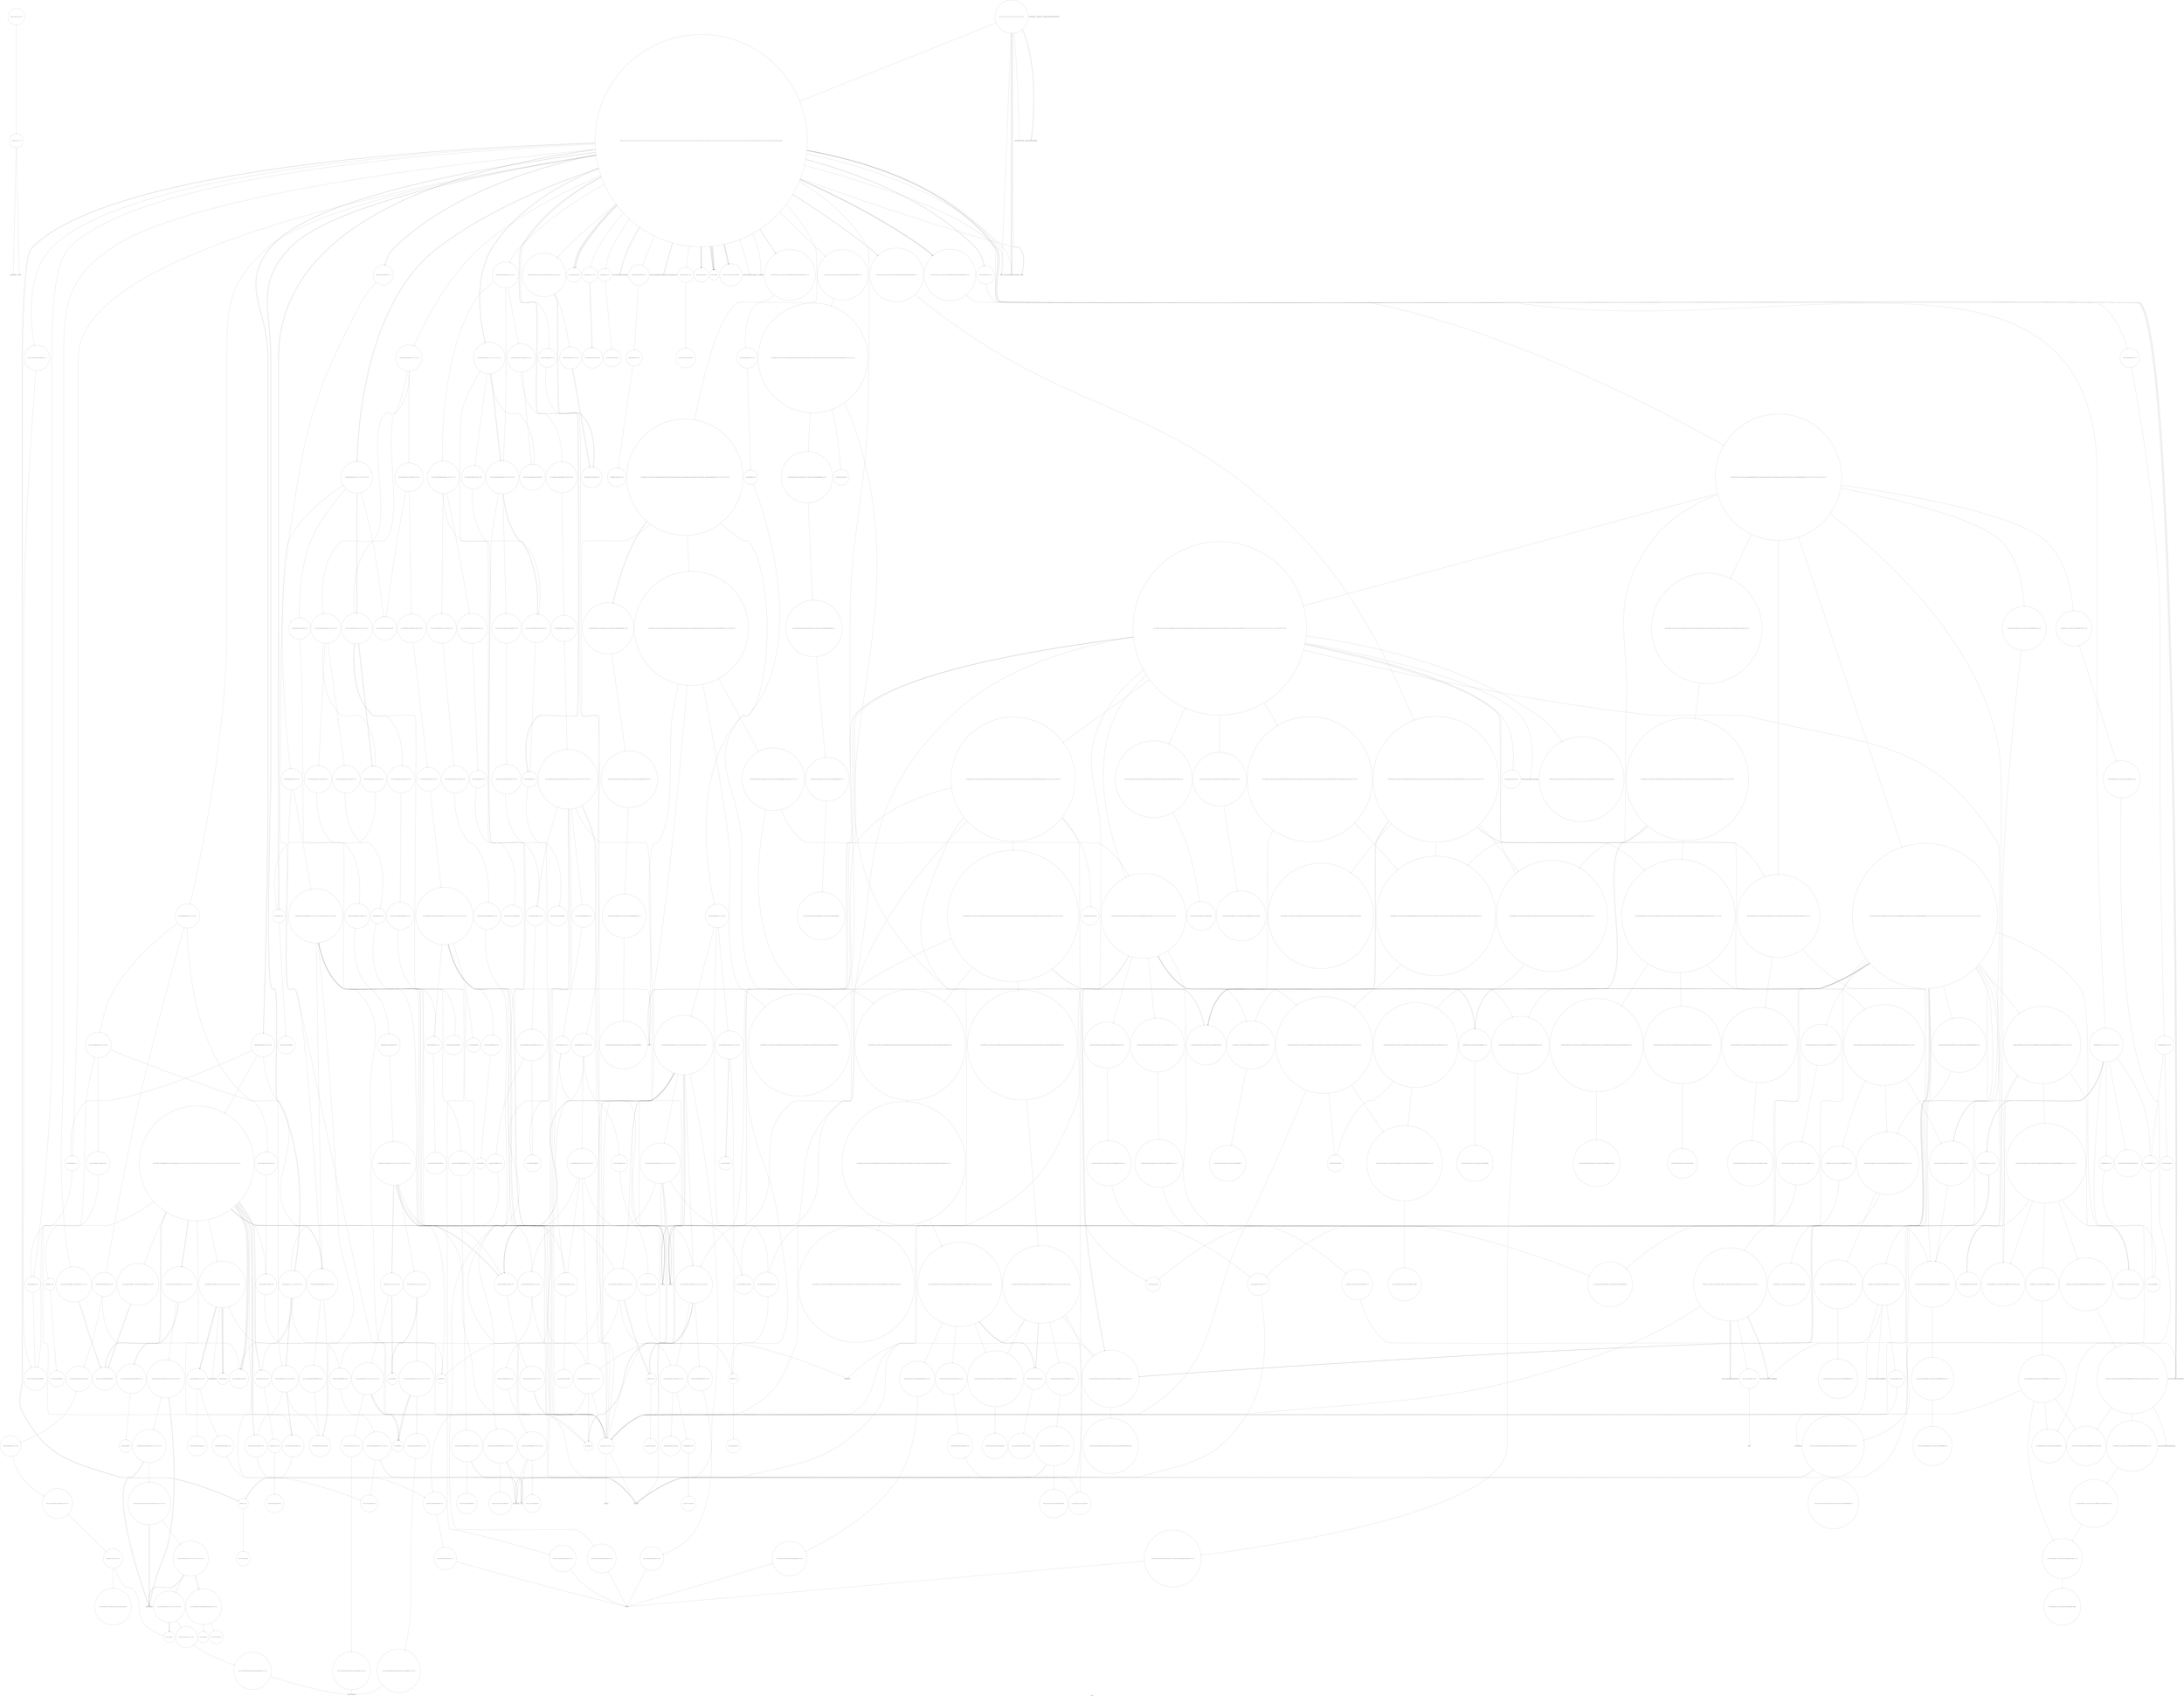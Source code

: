 digraph "Call Graph" {
	label="Call Graph";

	Node0x56188b197a20 [shape=record,shape=circle,label="{__cxx_global_var_init|{<s0>1|<s1>2}}"];
	Node0x56188b197a20:s0 -> Node0x56188b197aa0[color=black];
	Node0x56188b197a20:s1 -> Node0x56188b888a80[color=black];
	Node0x56188b897660 [shape=record,shape=circle,label="{_ZNSt11__copy_moveILb0ELb1ESt26random_access_iterator_tagE8__copy_mIPiEEPT_PKS4_S7_S5_|{<s0>620}}"];
	Node0x56188b897660:s0 -> Node0x56188b8960e0[color=black];
	Node0x56188b894ce0 [shape=record,shape=circle,label="{_ZNSt12_Vector_baseIiSaIiEE12_Vector_implC2Ev|{<s0>449}}"];
	Node0x56188b894ce0:s0 -> Node0x56188b889480[color=black];
	Node0x56188b890340 [shape=record,shape=circle,label="{_ZNKSt8__detail15_Hash_code_baseINSt7__cxx1112basic_stringIcSt11char_traitsIcESaIcEEESt4pairIKS6_iENS_10_Select1stESt4hashIS6_ENS_18_Mod_range_hashingENS_20_Default_ranged_hashELb1EE10_M_extractEv|{<s0>293}}"];
	Node0x56188b890340:s0 -> Node0x56188b88c920[color=black];
	Node0x56188b88a180 [shape=record,shape=circle,label="{_ZNSt8__detail16_Hashtable_allocISaINS_10_Hash_nodeISt4pairIKNSt7__cxx1112basic_stringIcSt11char_traitsIcESaIcEEEiELb1EEEEE17_M_node_allocatorEv|{<s0>205}}"];
	Node0x56188b88a180:s0 -> Node0x56188b88a580[color=black];
	Node0x56188b889000 [shape=record,shape=circle,label="{_ZNSt13unordered_mapINSt7__cxx1112basic_stringIcSt11char_traitsIcESaIcEEEiSt4hashIS5_ESt8equal_toIS5_ESaISt4pairIKS5_iEEEixERSB_|{<s0>87}}"];
	Node0x56188b889000:s0 -> Node0x56188b88ca20[color=black];
	Node0x56188b8953e0 [shape=record,shape=circle,label="{_ZSt34__uninitialized_move_if_noexcept_aIPiS0_SaIiEET0_T_S3_S2_RT1_|{<s0>495|<s1>496|<s2>497}}"];
	Node0x56188b8953e0:s0 -> Node0x56188b895be0[color=black];
	Node0x56188b8953e0:s1 -> Node0x56188b895be0[color=black];
	Node0x56188b8953e0:s2 -> Node0x56188b895b60[color=black];
	Node0x56188b88ca20 [shape=record,shape=circle,label="{_ZNSt8__detail9_Map_baseINSt7__cxx1112basic_stringIcSt11char_traitsIcESaIcEEESt4pairIKS6_iESaIS9_ENS_10_Select1stESt8equal_toIS6_ESt4hashIS6_ENS_18_Mod_range_hashingENS_20_Default_ranged_hashENS_20_Prime_rehash_policyENS_17_Hashtable_traitsILb1ELb0ELb1EEELb1EEixERS8_|{<s0>310|<s1>311|<s2>312|<s3>313|<s4>314|<s5>315|<s6>316|<s7>317}}"];
	Node0x56188b88ca20:s0 -> Node0x56188b88fa40[color=black];
	Node0x56188b88ca20:s1 -> Node0x56188b88fac0[color=black];
	Node0x56188b88ca20:s2 -> Node0x56188b88caa0[color=black];
	Node0x56188b88ca20:s3 -> Node0x56188b88cba0[color=black];
	Node0x56188b88ca20:s4 -> Node0x56188b88cb20[color=black];
	Node0x56188b88ca20:s5 -> Node0x56188b88cc20[color=black];
	Node0x56188b88ca20:s6 -> Node0x56188b88cca0[color=black];
	Node0x56188b88ca20:s7 -> Node0x56188b8904c0[color=black];
	Node0x56188b88a880 [shape=record,shape=circle,label="{_ZN9__gnu_cxx13new_allocatorINSt8__detail10_Hash_nodeISt4pairIKNSt7__cxx1112basic_stringIcSt11char_traitsIcESaIcEEEiELb1EEEE10deallocateEPSC_m|{<s0>215}}"];
	Node0x56188b88a880:s0 -> Node0x56188b88bfa0[color=black];
	Node0x56188b889700 [shape=record,shape=circle,label="{_ZNSt5queueIiSt5dequeIiSaIiEEE4pushERKi|{<s0>107}}"];
	Node0x56188b889700:s0 -> Node0x56188b897160[color=black];
	Node0x56188b895ae0 [shape=record,shape=circle,label="{_ZN9__gnu_cxx13new_allocatorIiE8allocateEmPKv|{<s0>505|<s1>506|<s2>507}}"];
	Node0x56188b895ae0:s0 -> Node0x56188b8959e0[color=black];
	Node0x56188b895ae0:s1 -> Node0x56188b88f0c0[color=black];
	Node0x56188b895ae0:s2 -> Node0x56188b88f140[color=black];
	Node0x56188b88d120 [shape=record,shape=circle,label="{_ZNK9__gnu_cxx13new_allocatorINSt8__detail10_Hash_nodeISt4pairIKNSt7__cxx1112basic_stringIcSt11char_traitsIcESaIcEEEiELb1EEEE8max_sizeEv}"];
	Node0x56188b88af80 [shape=record,shape=circle,label="{_ZNSt8__detail21_Hashtable_ebo_helperILi0ESaINS_10_Hash_nodeISt4pairIKNSt7__cxx1112basic_stringIcSt11char_traitsIcESaIcEEEiELb1EEEELb1EED2Ev|{<s0>230}}"];
	Node0x56188b88af80:s0 -> Node0x56188b88b000[color=black];
	Node0x56188b889e00 [shape=record,shape=circle,label="{_ZNSt5queueIiSt5dequeIiSaIiEEED2Ev|{<s0>116}}"];
	Node0x56188b889e00:s0 -> Node0x56188b88b720[color=black];
	Node0x56188b8961e0 [shape=record,shape=circle,label="{_ZNKSt13move_iteratorIPiE4baseEv}"];
	Node0x56188b88d820 [shape=record,shape=circle,label="{_ZNSt11_Tuple_implILm0EJRKNSt7__cxx1112basic_stringIcSt11char_traitsIcESaIcEEEEEC2ES7_|{<s0>388}}"];
	Node0x56188b88d820:s0 -> Node0x56188b88d520[color=black];
	Node0x56188b88eec0 [shape=record,shape=circle,label="{_ZNSt12_Vector_baseISt4pairIiiESaIS1_EE11_M_allocateEm|{<s0>245}}"];
	Node0x56188b88eec0:s0 -> Node0x56188b88ef40[color=black];
	Node0x56188b88b520 [shape=record,shape=circle,label="{_ZNSaINSt8__detail10_Hash_nodeISt4pairIKNSt7__cxx1112basic_stringIcSt11char_traitsIcESaIcEEEiELb1EEEEC2Ev|{<s0>147}}"];
	Node0x56188b88b520:s0 -> Node0x56188b88b5a0[color=black];
	Node0x56188b8968e0 [shape=record,shape=circle,label="{_ZSt20uninitialized_fill_nIPimiET_S1_T0_RKT1_|{<s0>546}}"];
	Node0x56188b8968e0:s0 -> Node0x56188b896960[color=black];
	Node0x56188b88df20 [shape=record,shape=circle,label="{_ZNK9__gnu_cxx13new_allocatorIPNSt8__detail15_Hash_node_baseEE8max_sizeEv}"];
	Node0x56188b88f5c0 [shape=record,shape=Mrecord,label="{__cxa_end_catch}"];
	Node0x56188b88bc20 [shape=record,shape=circle,label="{_ZNSt11_Deque_baseIiSaIiEE16_M_destroy_nodesEPPiS3_|{<s0>164}}"];
	Node0x56188b88bc20:s0 -> Node0x56188b88bda0[color=black];
	Node0x56188b896fe0 [shape=record,shape=circle,label="{_ZNK9__gnu_cxx13new_allocatorIPiE8max_sizeEv}"];
	Node0x56188b88e620 [shape=record,shape=circle,label="{_ZNSt12_Vector_baseISt6vectorIiSaIiEESaIS2_EE11_M_allocateEm|{<s0>429}}"];
	Node0x56188b88e620:s0 -> Node0x56188b88e6a0[color=black];
	Node0x56188b88fcc0 [shape=record,shape=circle,label="{_ZNKSt8__detail15_Hash_code_baseINSt7__cxx1112basic_stringIcSt11char_traitsIcESaIcEEESt4pairIKS6_iENS_10_Select1stESt4hashIS6_ENS_18_Mod_range_hashingENS_20_Default_ranged_hashELb1EE5_M_h1Ev|{<s0>280}}"];
	Node0x56188b88fcc0:s0 -> Node0x56188b88fdc0[color=black];
	Node0x56188b88c320 [shape=record,shape=circle,label="{_ZN9__gnu_cxx13new_allocatorIPiE10deallocateEPS1_m|{<s0>181}}"];
	Node0x56188b88c320:s0 -> Node0x56188b88bfa0[color=black];
	Node0x56188b197aa0 [shape=record,shape=Mrecord,label="{_ZNSt8ios_base4InitC1Ev}"];
	Node0x56188b8976e0 [shape=record,shape=circle,label="{_ZSt23__copy_move_backward_a2ILb0EPPiS1_ET1_T0_S3_S2_|{<s0>621|<s1>622|<s2>623|<s3>624}}"];
	Node0x56188b8976e0:s0 -> Node0x56188b8975e0[color=black];
	Node0x56188b8976e0:s1 -> Node0x56188b8975e0[color=black];
	Node0x56188b8976e0:s2 -> Node0x56188b8975e0[color=black];
	Node0x56188b8976e0:s3 -> Node0x56188b897760[color=black];
	Node0x56188b894d60 [shape=record,shape=circle,label="{_ZNSt12_Destroy_auxILb0EE9__destroyIPSt6vectorIiSaIiEEEEvT_S6_|{<s0>450|<s1>451}}"];
	Node0x56188b894d60:s0 -> Node0x56188b894ae0[color=black];
	Node0x56188b894d60:s1 -> Node0x56188b894de0[color=black];
	Node0x56188b8903c0 [shape=record,shape=circle,label="{_ZNKSt8equal_toINSt7__cxx1112basic_stringIcSt11char_traitsIcESaIcEEEEclERKS5_S8_|{<s0>294}}"];
	Node0x56188b8903c0:s0 -> Node0x56188b890540[color=black];
	Node0x56188b88a200 [shape=record,shape=circle,label="{_ZNSaISt4pairIKNSt7__cxx1112basic_stringIcSt11char_traitsIcESaIcEEEiEEC2INSt8__detail10_Hash_nodeIS7_Lb1EEEEERKSaIT_E|{<s0>206}}"];
	Node0x56188b88a200:s0 -> Node0x56188b88a600[color=black];
	Node0x56188b889080 [shape=record,shape=circle,label="{_ZSt9make_pairIRiS0_ESt4pairINSt17__decay_and_stripIT_E6__typeENS2_IT0_E6__typeEEOS3_OS6_|{<s0>88|<s1>89|<s2>90}}"];
	Node0x56188b889080:s0 -> Node0x56188b88b620[color=black];
	Node0x56188b889080:s1 -> Node0x56188b88b620[color=black];
	Node0x56188b889080:s2 -> Node0x56188b88b6a0[color=black];
	Node0x56188b895460 [shape=record,shape=circle,label="{_ZNK9__gnu_cxx17__normal_iteratorIPiSt6vectorIiSaIiEEE4baseEv}"];
	Node0x56188b88caa0 [shape=record,shape=circle,label="{_ZNKSt10_HashtableINSt7__cxx1112basic_stringIcSt11char_traitsIcESaIcEEESt4pairIKS5_iESaIS8_ENSt8__detail10_Select1stESt8equal_toIS5_ESt4hashIS5_ENSA_18_Mod_range_hashingENSA_20_Default_ranged_hashENSA_20_Prime_rehash_policyENSA_17_Hashtable_traitsILb1ELb0ELb1EEEE12_M_find_nodeEmRS7_m|{<s0>318}}"];
	Node0x56188b88caa0:s0 -> Node0x56188b88cd20[color=black];
	Node0x56188b88a900 [shape=record,shape=circle,label="{_ZN9__gnu_cxx13new_allocatorISt4pairIKNSt7__cxx1112basic_stringIcSt11char_traitsIcESaIcEEEiEED2Ev}"];
	Node0x56188b889780 [shape=record,shape=circle,label="{_ZNKSt5queueIiSt5dequeIiSaIiEEE5emptyEv|{<s0>108}}"];
	Node0x56188b889780:s0 -> Node0x56188b897860[color=black];
	Node0x56188b895b60 [shape=record,shape=circle,label="{_ZSt22__uninitialized_copy_aISt13move_iteratorIPiES1_iET0_T_S4_S3_RSaIT1_E|{<s0>508|<s1>509|<s2>510}}"];
	Node0x56188b895b60:s0 -> Node0x56188b895ce0[color=black];
	Node0x56188b895b60:s1 -> Node0x56188b895ce0[color=black];
	Node0x56188b895b60:s2 -> Node0x56188b895c60[color=black];
	Node0x56188b88d1a0 [shape=record,shape=circle,label="{_ZNSt8__detail21_Hash_node_value_baseISt4pairIKNSt7__cxx1112basic_stringIcSt11char_traitsIcESaIcEEEiEEC2Ev|{<s0>370}}"];
	Node0x56188b88d1a0:s0 -> Node0x56188b88b3a0[color=black];
	Node0x56188b88b000 [shape=record,shape=circle,label="{_ZNSaINSt8__detail10_Hash_nodeISt4pairIKNSt7__cxx1112basic_stringIcSt11char_traitsIcESaIcEEEiELb1EEEED2Ev|{<s0>231}}"];
	Node0x56188b88b000:s0 -> Node0x56188b88b080[color=black];
	Node0x56188b889e80 [shape=record,shape=circle,label="{_ZNSt6vectorIiSaIiEED2Ev|{<s0>117|<s1>118|<s2>119|<s3>120|<s4>121}}"];
	Node0x56188b889e80:s0 -> Node0x56188b8954e0[color=black];
	Node0x56188b889e80:s1 -> Node0x56188b8955e0[color=black];
	Node0x56188b889e80:s2 -> Node0x56188b896560[color=black];
	Node0x56188b889e80:s3 -> Node0x56188b896560[color=black];
	Node0x56188b889e80:s4 -> Node0x56188b88ba20[color=black];
	Node0x56188b896260 [shape=record,shape=circle,label="{_ZNSt13move_iteratorIPiEC2ES0_}"];
	Node0x56188b88d8a0 [shape=record,shape=circle,label="{_ZNKSt8__detail20_Prime_rehash_policy8_M_stateEv}"];
	Node0x56188b88ef40 [shape=record,shape=circle,label="{_ZNSt16allocator_traitsISaISt4pairIiiEEE8allocateERS2_m|{<s0>246}}"];
	Node0x56188b88ef40:s0 -> Node0x56188b88efc0[color=black];
	Node0x56188b88b5a0 [shape=record,shape=circle,label="{_ZN9__gnu_cxx13new_allocatorINSt8__detail10_Hash_nodeISt4pairIKNSt7__cxx1112basic_stringIcSt11char_traitsIcESaIcEEEiELb1EEEEC2Ev}"];
	Node0x56188b896960 [shape=record,shape=circle,label="{_ZNSt22__uninitialized_fill_nILb1EE15__uninit_fill_nIPimiEET_S3_T0_RKT1_|{<s0>547}}"];
	Node0x56188b896960:s0 -> Node0x56188b8969e0[color=black];
	Node0x56188b88dfa0 [shape=record,shape=circle,label="{_ZNSt8__detail21_Hashtable_ebo_helperILi0ENS_10_Select1stELb1EE6_S_getERS2_}"];
	Node0x56188b88f640 [shape=record,shape=Mrecord,label="{llvm.trap}"];
	Node0x56188b88bca0 [shape=record,shape=circle,label="{_ZNSt11_Deque_baseIiSaIiEE17_M_deallocate_mapEPPim|{<s0>165|<s1>166|<s2>167|<s3>168|<s4>169}}"];
	Node0x56188b88bca0:s0 -> Node0x56188b88c020[color=black];
	Node0x56188b88bca0:s1 -> Node0x56188b88c0a0[color=black];
	Node0x56188b88bca0:s2 -> Node0x56188b88c120[color=black];
	Node0x56188b88bca0:s3 -> Node0x56188b88c120[color=black];
	Node0x56188b88bca0:s4 -> Node0x56188b88ba20[color=black];
	Node0x56188b897060 [shape=record,shape=circle,label="{_ZNSt11_Deque_baseIiSaIiEE16_M_allocate_nodeEv|{<s0>584|<s1>585}}"];
	Node0x56188b897060:s0 -> Node0x56188b88bea0[color=black];
	Node0x56188b897060:s1 -> Node0x56188b895a60[color=black];
	Node0x56188b88e6a0 [shape=record,shape=circle,label="{_ZNSt16allocator_traitsISaISt6vectorIiSaIiEEEE8allocateERS3_m|{<s0>430}}"];
	Node0x56188b88e6a0:s0 -> Node0x56188b88e720[color=black];
	Node0x56188b88fd40 [shape=record,shape=circle,label="{_ZNKSt4hashINSt7__cxx1112basic_stringIcSt11char_traitsIcESaIcEEEEclERKS5_|{<s0>281|<s1>282|<s2>283|<s3>284}}"];
	Node0x56188b88fd40:s0 -> Node0x56188b88fec0[color=black];
	Node0x56188b88fd40:s1 -> Node0x56188b88ff40[color=black];
	Node0x56188b88fd40:s2 -> Node0x56188b88fe40[color=black];
	Node0x56188b88fd40:s3 -> Node0x56188b88ba20[color=black];
	Node0x56188b88c3a0 [shape=record,shape=circle,label="{_ZN9__gnu_cxx13new_allocatorIPiED2Ev}"];
	Node0x56188b888a00 [shape=record,shape=Mrecord,label="{_ZNSt8ios_base4InitD1Ev}"];
	Node0x56188b897760 [shape=record,shape=circle,label="{_ZSt22__copy_move_backward_aILb0EPPiS1_ET1_T0_S3_S2_|{<s0>625}}"];
	Node0x56188b897760:s0 -> Node0x56188b8977e0[color=black];
	Node0x56188b894de0 [shape=record,shape=circle,label="{_ZSt8_DestroyISt6vectorIiSaIiEEEvPT_|{<s0>452}}"];
	Node0x56188b894de0:s0 -> Node0x56188b889e80[color=black];
	Node0x56188b890440 [shape=record,shape=circle,label="{_ZNKSt8__detail10_Select1stclIRSt4pairIKNSt7__cxx1112basic_stringIcSt11char_traitsIcESaIcEEEiEEEDTclsr3stdE3getIXLi0EEEclsr3stdE7forwardIT_Efp_EEEOSC_|{<s0>295|<s1>296}}"];
	Node0x56188b890440:s0 -> Node0x56188b8907c0[color=black];
	Node0x56188b890440:s1 -> Node0x56188b890740[color=black];
	Node0x56188b88a280 [shape=record,shape=circle,label="{_ZNSt16allocator_traitsISaISt4pairIKNSt7__cxx1112basic_stringIcSt11char_traitsIcESaIcEEEiEEE7destroyIS8_EEvRS9_PT_|{<s0>207}}"];
	Node0x56188b88a280:s0 -> Node0x56188b88a680[color=black];
	Node0x56188b889100 [shape=record,shape=circle,label="{_ZNSt6vectorISt4pairIiiESaIS1_EEixEm}"];
	Node0x56188b8954e0 [shape=record,shape=circle,label="{_ZNSt12_Vector_baseIiSaIiEE19_M_get_Tp_allocatorEv}"];
	Node0x56188b88cb20 [shape=record,shape=circle,label="{_ZNSt8__detail16_Hashtable_allocISaINS_10_Hash_nodeISt4pairIKNSt7__cxx1112basic_stringIcSt11char_traitsIcESaIcEEEiELb1EEEEE16_M_allocate_nodeIJRKSt21piecewise_construct_tSt5tupleIJRS9_EESI_IJEEEEEPSB_DpOT_|{<s0>319|<s1>320|<s2>321|<s3>322|<s4>323|<s5>324|<s6>325|<s7>326|<s8>327|<s9>328|<s10>329|<s11>330|<s12>331|<s13>332|<s14>333|<s15>334|<s16>335|<s17>336|<s18>337|<s19>338}}"];
	Node0x56188b88cb20:s0 -> Node0x56188b88a180[color=black];
	Node0x56188b88cb20:s1 -> Node0x56188b88cda0[color=black];
	Node0x56188b88cb20:s2 -> Node0x56188b88a500[color=black];
	Node0x56188b88cb20:s3 -> Node0x56188b88a180[color=black];
	Node0x56188b88cb20:s4 -> Node0x56188b88a200[color=black];
	Node0x56188b88cb20:s5 -> Node0x56188b88ce20[color=black];
	Node0x56188b88cb20:s6 -> Node0x56188b88a300[color=black];
	Node0x56188b88cb20:s7 -> Node0x56188b88cf20[color=black];
	Node0x56188b88cb20:s8 -> Node0x56188b88cfa0[color=black];
	Node0x56188b88cb20:s9 -> Node0x56188b88d020[color=black];
	Node0x56188b88cb20:s10 -> Node0x56188b88cea0[color=black];
	Node0x56188b88cb20:s11 -> Node0x56188b88a400[color=black];
	Node0x56188b88cb20:s12 -> Node0x56188b88a400[color=black];
	Node0x56188b88cb20:s13 -> Node0x56188b88baa0[color=black];
	Node0x56188b88cb20:s14 -> Node0x56188b88a180[color=black];
	Node0x56188b88cb20:s15 -> Node0x56188b88a380[color=black];
	Node0x56188b88cb20:s16 -> Node0x56188b88f540[color=black];
	Node0x56188b88cb20:s17 -> Node0x56188b88f5c0[color=black];
	Node0x56188b88cb20:s18 -> Node0x56188b88f640[color=black];
	Node0x56188b88cb20:s19 -> Node0x56188b88ba20[color=black];
	Node0x56188b88a980 [shape=record,shape=circle,label="{_ZNSt10_HashtableINSt7__cxx1112basic_stringIcSt11char_traitsIcESaIcEEESt4pairIKS5_iESaIS8_ENSt8__detail10_Select1stESt8equal_toIS5_ESt4hashIS5_ENSA_18_Mod_range_hashingENSA_20_Default_ranged_hashENSA_20_Prime_rehash_policyENSA_17_Hashtable_traitsILb1ELb0ELb1EEEE21_M_deallocate_bucketsEPPNSA_15_Hash_node_baseEm|{<s0>216|<s1>217}}"];
	Node0x56188b88a980:s0 -> Node0x56188b88aa00[color=black];
	Node0x56188b88a980:s1 -> Node0x56188b88aa80[color=black];
	Node0x56188b889800 [shape=record,shape=circle,label="{_ZNSt5queueIiSt5dequeIiSaIiEEE5frontEv|{<s0>109}}"];
	Node0x56188b889800:s0 -> Node0x56188b897960[color=black];
	Node0x56188b895be0 [shape=record,shape=circle,label="{_ZSt32__make_move_if_noexcept_iteratorIiSt13move_iteratorIPiEET0_PT_|{<s0>511}}"];
	Node0x56188b895be0:s0 -> Node0x56188b896260[color=black];
	Node0x56188b88d220 [shape=record,shape=circle,label="{_ZN9__gnu_cxx13new_allocatorISt4pairIKNSt7__cxx1112basic_stringIcSt11char_traitsIcESaIcEEEiEE9constructIS9_JRKSt21piecewise_construct_tSt5tupleIJRS8_EESF_IJEEEEEvPT_DpOT0_|{<s0>371|<s1>372|<s2>373|<s3>374|<s4>375}}"];
	Node0x56188b88d220:s0 -> Node0x56188b88cf20[color=black];
	Node0x56188b88d220:s1 -> Node0x56188b88cfa0[color=black];
	Node0x56188b88d220:s2 -> Node0x56188b88d2a0[color=black];
	Node0x56188b88d220:s3 -> Node0x56188b88d020[color=black];
	Node0x56188b88d220:s4 -> Node0x56188b88d320[color=black];
	Node0x56188b88b080 [shape=record,shape=circle,label="{_ZN9__gnu_cxx13new_allocatorINSt8__detail10_Hash_nodeISt4pairIKNSt7__cxx1112basic_stringIcSt11char_traitsIcESaIcEEEiELb1EEEED2Ev}"];
	Node0x56188b889f00 [shape=record,shape=circle,label="{_ZNSt6vectorIS_IiSaIiEESaIS1_EED2Ev|{<s0>122|<s1>123|<s2>124|<s3>125|<s4>126}}"];
	Node0x56188b889f00:s0 -> Node0x56188b88e8a0[color=black];
	Node0x56188b889f00:s1 -> Node0x56188b894fe0[color=black];
	Node0x56188b889f00:s2 -> Node0x56188b88e320[color=black];
	Node0x56188b889f00:s3 -> Node0x56188b88e320[color=black];
	Node0x56188b889f00:s4 -> Node0x56188b88ba20[color=black];
	Node0x56188b8962e0 [shape=record,shape=circle,label="{_ZN9__gnu_cxx13new_allocatorIiE7destroyIiEEvPT_}"];
	Node0x56188b88d920 [shape=record,shape=Mrecord,label="{_ZNKSt8__detail20_Prime_rehash_policy14_M_need_rehashEmmm}"];
	Node0x56188b88efc0 [shape=record,shape=circle,label="{_ZN9__gnu_cxx13new_allocatorISt4pairIiiEE8allocateEmPKv|{<s0>247|<s1>248|<s2>249}}"];
	Node0x56188b88efc0:s0 -> Node0x56188b88f040[color=black];
	Node0x56188b88efc0:s1 -> Node0x56188b88f0c0[color=black];
	Node0x56188b88efc0:s2 -> Node0x56188b88f140[color=black];
	Node0x56188b88b620 [shape=record,shape=circle,label="{_ZSt7forwardIRiEOT_RNSt16remove_referenceIS1_E4typeE}"];
	Node0x56188b8969e0 [shape=record,shape=circle,label="{_ZSt6fill_nIPimiET_S1_T0_RKT1_|{<s0>548|<s1>549}}"];
	Node0x56188b8969e0:s0 -> Node0x56188b895fe0[color=black];
	Node0x56188b8969e0:s1 -> Node0x56188b896a60[color=black];
	Node0x56188b88e020 [shape=record,shape=circle,label="{_ZNSt8__detail19_Node_iterator_baseISt4pairIKNSt7__cxx1112basic_stringIcSt11char_traitsIcESaIcEEEiELb1EEC2EPNS_10_Hash_nodeIS9_Lb1EEE}"];
	Node0x56188b88f6c0 [shape=record,shape=circle,label="{_ZNSt4pairIiiEC2IiiLb1EEEv}"];
	Node0x56188b88bd20 [shape=record,shape=circle,label="{_ZNSt11_Deque_baseIiSaIiEE11_Deque_implD2Ev|{<s0>170}}"];
	Node0x56188b88bd20:s0 -> Node0x56188b889580[color=black];
	Node0x56188b8970e0 [shape=record,shape=circle,label="{_ZNSt15_Deque_iteratorIiRiPiE14_S_buffer_sizeEv|{<s0>586|<s1>587}}"];
	Node0x56188b8970e0:s0 -> Node0x56188b88bea0[color=black];
	Node0x56188b8970e0:s1 -> Node0x56188b88ba20[color=black];
	Node0x56188b88e720 [shape=record,shape=circle,label="{_ZN9__gnu_cxx13new_allocatorISt6vectorIiSaIiEEE8allocateEmPKv|{<s0>431|<s1>432|<s2>433}}"];
	Node0x56188b88e720:s0 -> Node0x56188b88e7a0[color=black];
	Node0x56188b88e720:s1 -> Node0x56188b88f0c0[color=black];
	Node0x56188b88e720:s2 -> Node0x56188b88f140[color=black];
	Node0x56188b88fdc0 [shape=record,shape=circle,label="{_ZNSt8__detail21_Hashtable_ebo_helperILi1ESt4hashINSt7__cxx1112basic_stringIcSt11char_traitsIcESaIcEEEELb1EE7_S_cgetERKS9_}"];
	Node0x56188b88c420 [shape=record,shape=circle,label="{_ZN9__gnu_cxx13new_allocatorIiED2Ev}"];
	Node0x56188b888a80 [shape=record,shape=Mrecord,label="{__cxa_atexit}"];
	Node0x56188b8977e0 [shape=record,shape=circle,label="{_ZNSt20__copy_move_backwardILb0ELb1ESt26random_access_iterator_tagE13__copy_move_bIPiEEPT_PKS4_S7_S5_|{<s0>626}}"];
	Node0x56188b8977e0:s0 -> Node0x56188b8960e0[color=black];
	Node0x56188b894e60 [shape=record,shape=circle,label="{_ZNSt12_Vector_baseISt6vectorIiSaIiEESaIS2_EE13_M_deallocateEPS2_m|{<s0>453}}"];
	Node0x56188b894e60:s0 -> Node0x56188b894ee0[color=black];
	Node0x56188b8904c0 [shape=record,shape=circle,label="{_ZNSt8__detail21_Hash_node_value_baseISt4pairIKNSt7__cxx1112basic_stringIcSt11char_traitsIcESaIcEEEiEE4_M_vEv|{<s0>297}}"];
	Node0x56188b8904c0:s0 -> Node0x56188b88a300[color=black];
	Node0x56188b88a300 [shape=record,shape=circle,label="{_ZNSt8__detail21_Hash_node_value_baseISt4pairIKNSt7__cxx1112basic_stringIcSt11char_traitsIcESaIcEEEiEE9_M_valptrEv|{<s0>208}}"];
	Node0x56188b88a300:s0 -> Node0x56188b88a780[color=black];
	Node0x56188b889180 [shape=record,shape=circle,label="{_ZNSt4pairIiiEaSEOS0_|{<s0>91|<s1>92}}"];
	Node0x56188b889180:s0 -> Node0x56188b88e0a0[color=black];
	Node0x56188b889180:s1 -> Node0x56188b88e0a0[color=black];
	Node0x56188b895560 [shape=record,shape=circle,label="{_ZNSt16allocator_traitsISaIiEE7destroyIiEEvRS0_PT_|{<s0>498}}"];
	Node0x56188b895560:s0 -> Node0x56188b8962e0[color=black];
	Node0x56188b88cba0 [shape=record,shape=circle,label="{_ZNSt5tupleIJRKNSt7__cxx1112basic_stringIcSt11char_traitsIcESaIcEEEEEC2IvLb1EEES7_|{<s0>339}}"];
	Node0x56188b88cba0:s0 -> Node0x56188b88d820[color=black];
	Node0x56188b88aa00 [shape=record,shape=circle,label="{_ZNKSt10_HashtableINSt7__cxx1112basic_stringIcSt11char_traitsIcESaIcEEESt4pairIKS5_iESaIS8_ENSt8__detail10_Select1stESt8equal_toIS5_ESt4hashIS5_ENSA_18_Mod_range_hashingENSA_20_Default_ranged_hashENSA_20_Prime_rehash_policyENSA_17_Hashtable_traitsILb1ELb0ELb1EEEE21_M_uses_single_bucketEPPNSA_15_Hash_node_baseE}"];
	Node0x56188b889880 [shape=record,shape=circle,label="{_ZNSt5queueIiSt5dequeIiSaIiEEE3popEv|{<s0>110}}"];
	Node0x56188b889880:s0 -> Node0x56188b897a60[color=black];
	Node0x56188b895c60 [shape=record,shape=circle,label="{_ZSt18uninitialized_copyISt13move_iteratorIPiES1_ET0_T_S4_S3_|{<s0>512|<s1>513|<s2>514}}"];
	Node0x56188b895c60:s0 -> Node0x56188b895ce0[color=black];
	Node0x56188b895c60:s1 -> Node0x56188b895ce0[color=black];
	Node0x56188b895c60:s2 -> Node0x56188b895d60[color=black];
	Node0x56188b88d2a0 [shape=record,shape=circle,label="{_ZNSt5tupleIJRKNSt7__cxx1112basic_stringIcSt11char_traitsIcESaIcEEEEEC2EOS8_|{<s0>376}}"];
	Node0x56188b88d2a0:s0 -> Node0x56188b88d3a0[color=black];
	Node0x56188b88e940 [shape=record,shape=circle,label="{_ZN9__gnu_cxx13new_allocatorIiEC2Ev}"];
	Node0x56188b889f80 [shape=record,shape=circle,label="{_ZNSt13unordered_mapINSt7__cxx1112basic_stringIcSt11char_traitsIcESaIcEEEiSt4hashIS5_ESt8equal_toIS5_ESaISt4pairIKS5_iEEED2Ev|{<s0>127}}"];
	Node0x56188b889f80:s0 -> Node0x56188b88c4a0[color=black];
	Node0x56188b896360 [shape=record,shape=circle,label="{_ZSt8_DestroyIPiEvT_S1_|{<s0>531}}"];
	Node0x56188b896360:s0 -> Node0x56188b8963e0[color=black];
	Node0x56188b88d9a0 [shape=record,shape=circle,label="{_ZNSt10_HashtableINSt7__cxx1112basic_stringIcSt11char_traitsIcESaIcEEESt4pairIKS5_iESaIS8_ENSt8__detail10_Select1stESt8equal_toIS5_ESt4hashIS5_ENSA_18_Mod_range_hashingENSA_20_Default_ranged_hashENSA_20_Prime_rehash_policyENSA_17_Hashtable_traitsILb1ELb0ELb1EEEE9_M_rehashEmRKm|{<s0>389|<s1>390|<s2>391|<s3>392|<s4>393|<s5>394}}"];
	Node0x56188b88d9a0:s0 -> Node0x56188b88dc20[color=black];
	Node0x56188b88d9a0:s1 -> Node0x56188b88baa0[color=black];
	Node0x56188b88d9a0:s2 -> Node0x56188b88dca0[color=black];
	Node0x56188b88d9a0:s3 -> Node0x56188b88f540[color=black];
	Node0x56188b88d9a0:s4 -> Node0x56188b88f5c0[color=black];
	Node0x56188b88d9a0:s5 -> Node0x56188b88ba20[color=black];
	Node0x56188b88f040 [shape=record,shape=circle,label="{_ZNK9__gnu_cxx13new_allocatorISt4pairIiiEE8max_sizeEv}"];
	Node0x56188b88b6a0 [shape=record,shape=circle,label="{_ZNSt4pairIiiEC2IRiS2_Lb1EEEOT_OT0_|{<s0>148|<s1>149}}"];
	Node0x56188b88b6a0:s0 -> Node0x56188b88b620[color=black];
	Node0x56188b88b6a0:s1 -> Node0x56188b88b620[color=black];
	Node0x56188b896a60 [shape=record,shape=circle,label="{_ZSt10__fill_n_aIPimiEN9__gnu_cxx11__enable_ifIXsr11__is_scalarIT1_EE7__valueET_E6__typeES4_T0_RKS3_}"];
	Node0x56188b88e0a0 [shape=record,shape=circle,label="{_ZSt7forwardIiEOT_RNSt16remove_referenceIS0_E4typeE}"];
	Node0x56188b88f740 [shape=record,shape=circle,label="{_ZNSt12_Destroy_auxILb1EE9__destroyIPSt4pairIiiEEEvT_S5_}"];
	Node0x56188b88bda0 [shape=record,shape=circle,label="{_ZNSt11_Deque_baseIiSaIiEE18_M_deallocate_nodeEPi|{<s0>171|<s1>172|<s2>173}}"];
	Node0x56188b88bda0:s0 -> Node0x56188b88bea0[color=black];
	Node0x56188b88bda0:s1 -> Node0x56188b88be20[color=black];
	Node0x56188b88bda0:s2 -> Node0x56188b88ba20[color=black];
	Node0x56188b897160 [shape=record,shape=circle,label="{_ZNSt5dequeIiSaIiEE9push_backERKi|{<s0>588|<s1>589}}"];
	Node0x56188b897160:s0 -> Node0x56188b895060[color=black];
	Node0x56188b897160:s1 -> Node0x56188b8971e0[color=black];
	Node0x56188b88e7a0 [shape=record,shape=circle,label="{_ZNK9__gnu_cxx13new_allocatorISt6vectorIiSaIiEEE8max_sizeEv}"];
	Node0x56188b88fe40 [shape=record,shape=circle,label="{_ZNSt10_Hash_impl4hashEPKvmm|{<s0>285}}"];
	Node0x56188b88fe40:s0 -> Node0x56188b88ffc0[color=black];
	Node0x56188b88c4a0 [shape=record,shape=circle,label="{_ZNSt10_HashtableINSt7__cxx1112basic_stringIcSt11char_traitsIcESaIcEEESt4pairIKS5_iESaIS8_ENSt8__detail10_Select1stESt8equal_toIS5_ESt4hashIS5_ENSA_18_Mod_range_hashingENSA_20_Default_ranged_hashENSA_20_Prime_rehash_policyENSA_17_Hashtable_traitsILb1ELb0ELb1EEEED2Ev|{<s0>182|<s1>183|<s2>184|<s3>185|<s4>186}}"];
	Node0x56188b88c4a0:s0 -> Node0x56188b88c520[color=black];
	Node0x56188b88c4a0:s1 -> Node0x56188b88c5a0[color=black];
	Node0x56188b88c4a0:s2 -> Node0x56188b88c620[color=black];
	Node0x56188b88c4a0:s3 -> Node0x56188b88c620[color=black];
	Node0x56188b88c4a0:s4 -> Node0x56188b88ba20[color=black];
	Node0x56188b888b00 [shape=record,shape=circle,label="{_Z5solvev|{<s0>3|<s1>4|<s2>5|<s3>6|<s4>7|<s5>8|<s6>9|<s7>10|<s8>11|<s9>12|<s10>13|<s11>14|<s12>15|<s13>16|<s14>17|<s15>18|<s16>19|<s17>20|<s18>21|<s19>22|<s20>23|<s21>24|<s22>25|<s23>26|<s24>27|<s25>28|<s26>29|<s27>30|<s28>31|<s29>32|<s30>33|<s31>34|<s32>35|<s33>36|<s34>37|<s35>38|<s36>39|<s37>40|<s38>41|<s39>42|<s40>43|<s41>44|<s42>45|<s43>46|<s44>47|<s45>48|<s46>49|<s47>50|<s48>51|<s49>52|<s50>53|<s51>54|<s52>55|<s53>56|<s54>57|<s55>58|<s56>59|<s57>60|<s58>61|<s59>62|<s60>63|<s61>64|<s62>65|<s63>66|<s64>truncated...}}"];
	Node0x56188b888b00:s0 -> Node0x56188b888b80[color=black];
	Node0x56188b888b00:s1 -> Node0x56188b888c00[color=black];
	Node0x56188b888b00:s2 -> Node0x56188b888c80[color=black];
	Node0x56188b888b00:s3 -> Node0x56188b888d80[color=black];
	Node0x56188b888b00:s4 -> Node0x56188b888e00[color=black];
	Node0x56188b888b00:s5 -> Node0x56188b888e00[color=black];
	Node0x56188b888b00:s6 -> Node0x56188b888e80[color=black];
	Node0x56188b888b00:s7 -> Node0x56188b888f00[color=black];
	Node0x56188b888b00:s8 -> Node0x56188b888f00[color=black];
	Node0x56188b888b00:s9 -> Node0x56188b888f80[color=black];
	Node0x56188b888b00:s10 -> Node0x56188b889000[color=black];
	Node0x56188b888b00:s11 -> Node0x56188b888d80[color=black];
	Node0x56188b888b00:s12 -> Node0x56188b889000[color=black];
	Node0x56188b888b00:s13 -> Node0x56188b888f80[color=black];
	Node0x56188b888b00:s14 -> Node0x56188b889000[color=black];
	Node0x56188b888b00:s15 -> Node0x56188b889000[color=black];
	Node0x56188b888b00:s16 -> Node0x56188b889080[color=black];
	Node0x56188b888b00:s17 -> Node0x56188b889100[color=black];
	Node0x56188b888b00:s18 -> Node0x56188b889180[color=black];
	Node0x56188b888b00:s19 -> Node0x56188b889200[color=black];
	Node0x56188b888b00:s20 -> Node0x56188b889280[color=black];
	Node0x56188b888b00:s21 -> Node0x56188b889300[color=black];
	Node0x56188b888b00:s22 -> Node0x56188b889100[color=black];
	Node0x56188b888b00:s23 -> Node0x56188b889380[color=black];
	Node0x56188b888b00:s24 -> Node0x56188b889100[color=black];
	Node0x56188b888b00:s25 -> Node0x56188b889400[color=black];
	Node0x56188b888b00:s26 -> Node0x56188b889100[color=black];
	Node0x56188b888b00:s27 -> Node0x56188b889380[color=black];
	Node0x56188b888b00:s28 -> Node0x56188b889100[color=black];
	Node0x56188b888b00:s29 -> Node0x56188b889400[color=black];
	Node0x56188b888b00:s30 -> Node0x56188b889300[color=black];
	Node0x56188b888b00:s31 -> Node0x56188b889480[color=black];
	Node0x56188b888b00:s32 -> Node0x56188b889500[color=black];
	Node0x56188b888b00:s33 -> Node0x56188b889580[color=black];
	Node0x56188b888b00:s34 -> Node0x56188b889600[color=black];
	Node0x56188b888b00:s35 -> Node0x56188b889680[color=black];
	Node0x56188b888b00:s36 -> Node0x56188b889700[color=black];
	Node0x56188b888b00:s37 -> Node0x56188b889680[color=black];
	Node0x56188b888b00:s38 -> Node0x56188b889580[color=black];
	Node0x56188b888b00:s39 -> Node0x56188b889e00[color=black];
	Node0x56188b888b00:s40 -> Node0x56188b889780[color=black];
	Node0x56188b888b00:s41 -> Node0x56188b889800[color=black];
	Node0x56188b888b00:s42 -> Node0x56188b889880[color=black];
	Node0x56188b888b00:s43 -> Node0x56188b889380[color=black];
	Node0x56188b888b00:s44 -> Node0x56188b889900[color=black];
	Node0x56188b888b00:s45 -> Node0x56188b889380[color=black];
	Node0x56188b888b00:s46 -> Node0x56188b889a00[color=black];
	Node0x56188b888b00:s47 -> Node0x56188b889980[color=black];
	Node0x56188b888b00:s48 -> Node0x56188b889a80[color=black];
	Node0x56188b888b00:s49 -> Node0x56188b889680[color=black];
	Node0x56188b888b00:s50 -> Node0x56188b889680[color=black];
	Node0x56188b888b00:s51 -> Node0x56188b889a80[color=black];
	Node0x56188b888b00:s52 -> Node0x56188b889680[color=black];
	Node0x56188b888b00:s53 -> Node0x56188b889a80[color=black];
	Node0x56188b888b00:s54 -> Node0x56188b889700[color=black];
	Node0x56188b888b00:s55 -> Node0x56188b889a80[color=black];
	Node0x56188b888b00:s56 -> Node0x56188b889680[color=black];
	Node0x56188b888b00:s57 -> Node0x56188b889680[color=black];
	Node0x56188b888b00:s58 -> Node0x56188b889b00[color=black];
	Node0x56188b888b00:s59 -> Node0x56188b889b80[color=black];
	Node0x56188b888b00:s60 -> Node0x56188b889680[color=black];
	Node0x56188b888b00:s61 -> Node0x56188b889c80[color=black];
	Node0x56188b888b00:s62 -> Node0x56188b889c00[color=black];
	Node0x56188b888b00:s63 -> Node0x56188b889d00[color=black];
	Node0x56188b888b00:s64 -> Node0x56188b889e00[color=black];
	Node0x56188b888b00:s64 -> Node0x56188b889e80[color=black];
	Node0x56188b888b00:s64 -> Node0x56188b889f00[color=black];
	Node0x56188b888b00:s64 -> Node0x56188b889f80[color=black];
	Node0x56188b888b00:s64 -> Node0x56188b88a000[color=black];
	Node0x56188b888b00:s64 -> Node0x56188b88a000[color=black];
	Node0x56188b888b00:s64 -> Node0x56188b88a080[color=black];
	Node0x56188b888b00:s64 -> Node0x56188b889e80[color=black];
	Node0x56188b888b00:s64 -> Node0x56188b889f00[color=black];
	Node0x56188b888b00:s64 -> Node0x56188b889f80[color=black];
	Node0x56188b888b00:s64 -> Node0x56188b88a000[color=black];
	Node0x56188b888b00:s64 -> Node0x56188b88a000[color=black];
	Node0x56188b888b00:s64 -> Node0x56188b88a080[color=black];
	Node0x56188b897860 [shape=record,shape=circle,label="{_ZNKSt5dequeIiSaIiEE5emptyEv|{<s0>627}}"];
	Node0x56188b897860:s0 -> Node0x56188b8978e0[color=black];
	Node0x56188b894ee0 [shape=record,shape=circle,label="{_ZNSt16allocator_traitsISaISt6vectorIiSaIiEEEE10deallocateERS3_PS2_m|{<s0>454}}"];
	Node0x56188b894ee0:s0 -> Node0x56188b894f60[color=black];
	Node0x56188b890540 [shape=record,shape=circle,label="{_ZSteqIcEN9__gnu_cxx11__enable_ifIXsr9__is_charIT_EE7__valueEbE6__typeERKNSt7__cxx1112basic_stringIS2_St11char_traitsIS2_ESaIS2_EEESC_|{<s0>298|<s1>299|<s2>300|<s3>301|<s4>302|<s5>303|<s6>304}}"];
	Node0x56188b890540:s0 -> Node0x56188b8905c0[color=black];
	Node0x56188b890540:s1 -> Node0x56188b8905c0[color=black];
	Node0x56188b890540:s2 -> Node0x56188b88fec0[color=black];
	Node0x56188b890540:s3 -> Node0x56188b88fec0[color=black];
	Node0x56188b890540:s4 -> Node0x56188b8905c0[color=black];
	Node0x56188b890540:s5 -> Node0x56188b890640[color=black];
	Node0x56188b890540:s6 -> Node0x56188b88ba20[color=black];
	Node0x56188b88a380 [shape=record,shape=circle,label="{_ZNSt16allocator_traitsISaINSt8__detail10_Hash_nodeISt4pairIKNSt7__cxx1112basic_stringIcSt11char_traitsIcESaIcEEEiELb1EEEEE10deallocateERSC_PSB_m|{<s0>209}}"];
	Node0x56188b88a380:s0 -> Node0x56188b88a880[color=black];
	Node0x56188b889200 [shape=record,shape=circle,label="{_ZNSaISt6vectorIiSaIiEEEC2Ev|{<s0>93}}"];
	Node0x56188b889200:s0 -> Node0x56188b88e120[color=black];
	Node0x56188b8955e0 [shape=record,shape=circle,label="{_ZSt8_DestroyIPiiEvT_S1_RSaIT0_E|{<s0>499}}"];
	Node0x56188b8955e0:s0 -> Node0x56188b896360[color=black];
	Node0x56188b88cc20 [shape=record,shape=circle,label="{_ZNSt10_HashtableINSt7__cxx1112basic_stringIcSt11char_traitsIcESaIcEEESt4pairIKS5_iESaIS8_ENSt8__detail10_Select1stESt8equal_toIS5_ESt4hashIS5_ENSA_18_Mod_range_hashingENSA_20_Default_ranged_hashENSA_20_Prime_rehash_policyENSA_17_Hashtable_traitsILb1ELb0ELb1EEEE21_M_insert_unique_nodeEmmPNSA_10_Hash_nodeIS8_Lb1EEE|{<s0>340|<s1>341|<s2>342|<s3>343|<s4>344|<s5>345|<s6>346|<s7>347|<s8>348|<s9>349|<s10>350|<s11>351|<s12>352|<s13>353|<s14>354|<s15>355}}"];
	Node0x56188b88cc20:s0 -> Node0x56188b88d8a0[color=black];
	Node0x56188b88cc20:s1 -> Node0x56188b88d920[color=black];
	Node0x56188b88cc20:s2 -> Node0x56188b88d9a0[color=black];
	Node0x56188b88cc20:s3 -> Node0x56188b88da20[color=black];
	Node0x56188b88cc20:s4 -> Node0x56188b8904c0[color=black];
	Node0x56188b88cc20:s5 -> Node0x56188b890440[color=black];
	Node0x56188b88cc20:s6 -> Node0x56188b88fac0[color=black];
	Node0x56188b88cc20:s7 -> Node0x56188b88baa0[color=black];
	Node0x56188b88cc20:s8 -> Node0x56188b88c8a0[color=black];
	Node0x56188b88cc20:s9 -> Node0x56188b88f540[color=black];
	Node0x56188b88cc20:s10 -> Node0x56188b88daa0[color=black];
	Node0x56188b88cc20:s11 -> Node0x56188b88db20[color=black];
	Node0x56188b88cc20:s12 -> Node0x56188b88dba0[color=black];
	Node0x56188b88cc20:s13 -> Node0x56188b88f5c0[color=black];
	Node0x56188b88cc20:s14 -> Node0x56188b88f640[color=black];
	Node0x56188b88cc20:s15 -> Node0x56188b88ba20[color=black];
	Node0x56188b88aa80 [shape=record,shape=circle,label="{_ZNSt8__detail16_Hashtable_allocISaINS_10_Hash_nodeISt4pairIKNSt7__cxx1112basic_stringIcSt11char_traitsIcESaIcEEEiELb1EEEEE21_M_deallocate_bucketsEPPNS_15_Hash_node_baseEm|{<s0>218|<s1>219|<s2>220|<s3>221|<s4>222|<s5>223}}"];
	Node0x56188b88aa80:s0 -> Node0x56188b88ab00[color=black];
	Node0x56188b88aa80:s1 -> Node0x56188b88a180[color=black];
	Node0x56188b88aa80:s2 -> Node0x56188b88ab80[color=black];
	Node0x56188b88aa80:s3 -> Node0x56188b88ac00[color=black];
	Node0x56188b88aa80:s4 -> Node0x56188b88ac80[color=black];
	Node0x56188b88aa80:s5 -> Node0x56188b88ac80[color=black];
	Node0x56188b889900 [shape=record,shape=circle,label="{_ZNSt6vectorIiSaIiEE5beginEv|{<s0>111}}"];
	Node0x56188b889900:s0 -> Node0x56188b897b60[color=black];
	Node0x56188b895ce0 [shape=record,shape=Mrecord,label="{llvm.memcpy.p0i8.p0i8.i64}"];
	Node0x56188b88d320 [shape=record,shape=circle,label="{_ZNSt4pairIKNSt7__cxx1112basic_stringIcSt11char_traitsIcESaIcEEEiEC2IJRS6_EJEEESt21piecewise_construct_tSt5tupleIJDpT_EESB_IJDpT0_EE|{<s0>377}}"];
	Node0x56188b88d320:s0 -> Node0x56188b88d620[color=black];
	Node0x56188b88e9c0 [shape=record,shape=circle,label="{_ZN9__gnu_cxx13new_allocatorISt4pairIiiEEC2Ev}"];
	Node0x56188b88a000 [shape=record,shape=Mrecord,label="{_ZNSt7__cxx1112basic_stringIcSt11char_traitsIcESaIcEED1Ev}"];
	Node0x56188b8963e0 [shape=record,shape=circle,label="{_ZNSt12_Destroy_auxILb1EE9__destroyIPiEEvT_S3_}"];
	Node0x56188b88da20 [shape=record,shape=circle,label="{_ZNSt8__detail15_Hash_code_baseINSt7__cxx1112basic_stringIcSt11char_traitsIcESaIcEEESt4pairIKS6_iENS_10_Select1stESt4hashIS6_ENS_18_Mod_range_hashingENS_20_Default_ranged_hashELb1EE10_M_extractEv|{<s0>395}}"];
	Node0x56188b88da20:s0 -> Node0x56188b88dfa0[color=black];
	Node0x56188b88f0c0 [shape=record,shape=Mrecord,label="{_ZSt17__throw_bad_allocv}"];
	Node0x56188b88b720 [shape=record,shape=circle,label="{_ZNSt5dequeIiSaIiEED2Ev|{<s0>150|<s1>151|<s2>152|<s3>153|<s4>154|<s5>155|<s6>156}}"];
	Node0x56188b88b720:s0 -> Node0x56188b88b820[color=black];
	Node0x56188b88b720:s1 -> Node0x56188b88b8a0[color=black];
	Node0x56188b88b720:s2 -> Node0x56188b88b920[color=black];
	Node0x56188b88b720:s3 -> Node0x56188b88b7a0[color=black];
	Node0x56188b88b720:s4 -> Node0x56188b88b9a0[color=black];
	Node0x56188b88b720:s5 -> Node0x56188b88b9a0[color=black];
	Node0x56188b88b720:s6 -> Node0x56188b88ba20[color=black];
	Node0x56188b896ae0 [shape=record,shape=circle,label="{_ZNSt5dequeIiSaIiEEC2Ev|{<s0>550}}"];
	Node0x56188b896ae0:s0 -> Node0x56188b896b60[color=black];
	Node0x56188b88e120 [shape=record,shape=circle,label="{_ZN9__gnu_cxx13new_allocatorISt6vectorIiSaIiEEEC2Ev}"];
	Node0x56188b88f7c0 [shape=record,shape=circle,label="{_ZNSt12_Vector_baseISt4pairIiiESaIS1_EE13_M_deallocateEPS1_m|{<s0>262}}"];
	Node0x56188b88f7c0:s0 -> Node0x56188b88f840[color=black];
	Node0x56188b88be20 [shape=record,shape=circle,label="{_ZNSt16allocator_traitsISaIiEE10deallocateERS0_Pim|{<s0>174}}"];
	Node0x56188b88be20:s0 -> Node0x56188b88bf20[color=black];
	Node0x56188b8971e0 [shape=record,shape=circle,label="{_ZNSt5dequeIiSaIiEE16_M_push_back_auxIJRKiEEEvDpOT_|{<s0>590|<s1>591|<s2>592|<s3>593|<s4>594|<s5>595|<s6>596|<s7>597|<s8>598|<s9>599}}"];
	Node0x56188b8971e0:s0 -> Node0x56188b897260[color=black];
	Node0x56188b8971e0:s1 -> Node0x56188b897060[color=black];
	Node0x56188b8971e0:s2 -> Node0x56188b8951e0[color=black];
	Node0x56188b8971e0:s3 -> Node0x56188b895060[color=black];
	Node0x56188b8971e0:s4 -> Node0x56188b896e60[color=black];
	Node0x56188b8971e0:s5 -> Node0x56188b88baa0[color=black];
	Node0x56188b8971e0:s6 -> Node0x56188b88bda0[color=black];
	Node0x56188b8971e0:s7 -> Node0x56188b88f540[color=black];
	Node0x56188b8971e0:s8 -> Node0x56188b88f5c0[color=black];
	Node0x56188b8971e0:s9 -> Node0x56188b88ba20[color=black];
	Node0x56188b88e820 [shape=record,shape=circle,label="{_ZSt27__uninitialized_default_n_aIPSt6vectorIiSaIiEEmS2_ET_S4_T0_RSaIT1_E|{<s0>434}}"];
	Node0x56188b88e820:s0 -> Node0x56188b894960[color=black];
	Node0x56188b88fec0 [shape=record,shape=Mrecord,label="{_ZNKSt7__cxx1112basic_stringIcSt11char_traitsIcESaIcEE4dataEv}"];
	Node0x56188b88c520 [shape=record,shape=circle,label="{_ZNSt10_HashtableINSt7__cxx1112basic_stringIcSt11char_traitsIcESaIcEEESt4pairIKS5_iESaIS8_ENSt8__detail10_Select1stESt8equal_toIS5_ESt4hashIS5_ENSA_18_Mod_range_hashingENSA_20_Default_ranged_hashENSA_20_Prime_rehash_policyENSA_17_Hashtable_traitsILb1ELb0ELb1EEEE5clearEv|{<s0>187|<s1>188|<s2>189|<s3>190}}"];
	Node0x56188b88c520:s0 -> Node0x56188b88c720[color=black];
	Node0x56188b88c520:s1 -> Node0x56188b88c6a0[color=black];
	Node0x56188b88c520:s2 -> Node0x56188b88c7a0[color=black];
	Node0x56188b88c520:s3 -> Node0x56188b88ba20[color=black];
	Node0x56188b888b80 [shape=record,shape=Mrecord,label="{_ZNSirsERi}"];
	Node0x56188b8978e0 [shape=record,shape=circle,label="{_ZSteqIiRiPiEbRKSt15_Deque_iteratorIT_T0_T1_ES8_}"];
	Node0x56188b894f60 [shape=record,shape=circle,label="{_ZN9__gnu_cxx13new_allocatorISt6vectorIiSaIiEEE10deallocateEPS3_m|{<s0>455}}"];
	Node0x56188b894f60:s0 -> Node0x56188b88bfa0[color=black];
	Node0x56188b8905c0 [shape=record,shape=Mrecord,label="{_ZNKSt7__cxx1112basic_stringIcSt11char_traitsIcESaIcEE4sizeEv}"];
	Node0x56188b88a400 [shape=record,shape=circle,label="{_ZNSaISt4pairIKNSt7__cxx1112basic_stringIcSt11char_traitsIcESaIcEEEiEED2Ev|{<s0>210}}"];
	Node0x56188b88a400:s0 -> Node0x56188b88a900[color=black];
	Node0x56188b889280 [shape=record,shape=circle,label="{_ZNSt6vectorIS_IiSaIiEESaIS1_EEC2EmRKS2_|{<s0>94|<s1>95|<s2>96}}"];
	Node0x56188b889280:s0 -> Node0x56188b88e220[color=black];
	Node0x56188b889280:s1 -> Node0x56188b88e2a0[color=black];
	Node0x56188b889280:s2 -> Node0x56188b88e320[color=black];
	Node0x56188b895660 [shape=record,shape=circle,label="{_ZNSt12_Vector_baseIiSaIiEE13_M_deallocateEPim|{<s0>500}}"];
	Node0x56188b895660:s0 -> Node0x56188b88be20[color=black];
	Node0x56188b88cca0 [shape=record,shape=circle,label="{_ZNKSt8__detail14_Node_iteratorISt4pairIKNSt7__cxx1112basic_stringIcSt11char_traitsIcESaIcEEEiELb0ELb1EEptEv|{<s0>356}}"];
	Node0x56188b88cca0:s0 -> Node0x56188b88a300[color=black];
	Node0x56188b88ab00 [shape=record,shape=circle,label="{_ZNSt14pointer_traitsIPPNSt8__detail15_Hash_node_baseEE10pointer_toERS2_|{<s0>224}}"];
	Node0x56188b88ab00:s0 -> Node0x56188b88ad00[color=black];
	Node0x56188b889980 [shape=record,shape=circle,label="{_ZN9__gnu_cxxneIPiSt6vectorIiSaIiEEEEbRKNS_17__normal_iteratorIT_T0_EESA_|{<s0>112|<s1>113}}"];
	Node0x56188b889980:s0 -> Node0x56188b895460[color=black];
	Node0x56188b889980:s1 -> Node0x56188b895460[color=black];
	Node0x56188b895d60 [shape=record,shape=circle,label="{_ZNSt20__uninitialized_copyILb1EE13__uninit_copyISt13move_iteratorIPiES3_EET0_T_S6_S5_|{<s0>515|<s1>516|<s2>517}}"];
	Node0x56188b895d60:s0 -> Node0x56188b895ce0[color=black];
	Node0x56188b895d60:s1 -> Node0x56188b895ce0[color=black];
	Node0x56188b895d60:s2 -> Node0x56188b895de0[color=black];
	Node0x56188b88d3a0 [shape=record,shape=circle,label="{_ZNSt11_Tuple_implILm0EJRKNSt7__cxx1112basic_stringIcSt11char_traitsIcESaIcEEEEEC2EOS8_|{<s0>378|<s1>379|<s2>380|<s3>381}}"];
	Node0x56188b88d3a0:s0 -> Node0x56188b88d4a0[color=black];
	Node0x56188b88d3a0:s1 -> Node0x56188b88d420[color=black];
	Node0x56188b88d3a0:s2 -> Node0x56188b88d520[color=black];
	Node0x56188b88d3a0:s3 -> Node0x56188b88ba20[color=black];
	Node0x56188b88ea40 [shape=record,shape=circle,label="{_ZN9__gnu_cxx13new_allocatorISt4pairIiiEED2Ev}"];
	Node0x56188b88a080 [shape=record,shape=circle,label="{_ZNSt6vectorISt4pairIiiESaIS1_EED2Ev|{<s0>128|<s1>129|<s2>130|<s3>131|<s4>132}}"];
	Node0x56188b88a080:s0 -> Node0x56188b88f240[color=black];
	Node0x56188b88a080:s1 -> Node0x56188b88f940[color=black];
	Node0x56188b88a080:s2 -> Node0x56188b88ebc0[color=black];
	Node0x56188b88a080:s3 -> Node0x56188b88ebc0[color=black];
	Node0x56188b88a080:s4 -> Node0x56188b88ba20[color=black];
	Node0x56188b896460 [shape=record,shape=circle,label="{_ZNSt12_Vector_baseIiSaIiEEC2EmRKS0_|{<s0>532|<s1>533|<s2>534}}"];
	Node0x56188b896460:s0 -> Node0x56188b8965e0[color=black];
	Node0x56188b896460:s1 -> Node0x56188b896660[color=black];
	Node0x56188b896460:s2 -> Node0x56188b8966e0[color=black];
	Node0x56188b88daa0 [shape=record,shape=circle,label="{_ZNKSt8__detail15_Hash_code_baseINSt7__cxx1112basic_stringIcSt11char_traitsIcESaIcEEESt4pairIKS6_iENS_10_Select1stESt4hashIS6_ENS_18_Mod_range_hashingENS_20_Default_ranged_hashELb1EE13_M_store_codeEPNS_10_Hash_nodeIS9_Lb1EEEm}"];
	Node0x56188b88f140 [shape=record,shape=Mrecord,label="{_Znwm}"];
	Node0x56188b88b7a0 [shape=record,shape=circle,label="{_ZNSt5dequeIiSaIiEE15_M_destroy_dataESt15_Deque_iteratorIiRiPiES5_RKS0_}"];
	Node0x56188b896b60 [shape=record,shape=circle,label="{_ZNSt11_Deque_baseIiSaIiEEC2Ev|{<s0>551|<s1>552|<s2>553}}"];
	Node0x56188b896b60:s0 -> Node0x56188b896be0[color=black];
	Node0x56188b896b60:s1 -> Node0x56188b896c60[color=black];
	Node0x56188b896b60:s2 -> Node0x56188b88bd20[color=black];
	Node0x56188b88e1a0 [shape=record,shape=circle,label="{_ZN9__gnu_cxx13new_allocatorISt6vectorIiSaIiEEED2Ev}"];
	Node0x56188b88f840 [shape=record,shape=circle,label="{_ZNSt16allocator_traitsISaISt4pairIiiEEE10deallocateERS2_PS1_m|{<s0>263}}"];
	Node0x56188b88f840:s0 -> Node0x56188b88f8c0[color=black];
	Node0x56188b88bea0 [shape=record,shape=circle,label="{_ZSt16__deque_buf_sizem}"];
	Node0x56188b897260 [shape=record,shape=circle,label="{_ZNSt5dequeIiSaIiEE22_M_reserve_map_at_backEm|{<s0>600}}"];
	Node0x56188b897260:s0 -> Node0x56188b8972e0[color=black];
	Node0x56188b88e8a0 [shape=record,shape=circle,label="{_ZNSt12_Vector_baseISt6vectorIiSaIiEESaIS2_EE19_M_get_Tp_allocatorEv}"];
	Node0x56188b88ff40 [shape=record,shape=Mrecord,label="{_ZNKSt7__cxx1112basic_stringIcSt11char_traitsIcESaIcEE6lengthEv}"];
	Node0x56188b88c5a0 [shape=record,shape=circle,label="{_ZNSt10_HashtableINSt7__cxx1112basic_stringIcSt11char_traitsIcESaIcEEESt4pairIKS5_iESaIS8_ENSt8__detail10_Select1stESt8equal_toIS5_ESt4hashIS5_ENSA_18_Mod_range_hashingENSA_20_Default_ranged_hashENSA_20_Prime_rehash_policyENSA_17_Hashtable_traitsILb1ELb0ELb1EEEE21_M_deallocate_bucketsEv|{<s0>191}}"];
	Node0x56188b88c5a0:s0 -> Node0x56188b88a980[color=black];
	Node0x56188b888c00 [shape=record,shape=circle,label="{_ZNSaISt4pairIiiEEC2Ev|{<s0>80}}"];
	Node0x56188b888c00:s0 -> Node0x56188b88e9c0[color=black];
	Node0x56188b897960 [shape=record,shape=circle,label="{_ZNSt5dequeIiSaIiEE5frontEv|{<s0>628|<s1>629}}"];
	Node0x56188b897960:s0 -> Node0x56188b88b820[color=black];
	Node0x56188b897960:s1 -> Node0x56188b8979e0[color=black];
	Node0x56188b894fe0 [shape=record,shape=circle,label="{_ZSt8_DestroyIPSt6vectorIiSaIiEES2_EvT_S4_RSaIT0_E|{<s0>456}}"];
	Node0x56188b894fe0:s0 -> Node0x56188b894b60[color=black];
	Node0x56188b890640 [shape=record,shape=circle,label="{_ZNSt11char_traitsIcE7compareEPKcS2_m|{<s0>305}}"];
	Node0x56188b890640:s0 -> Node0x56188b8906c0[color=black];
	Node0x56188b88a480 [shape=record,shape=circle,label="{_ZSt9addressofINSt8__detail10_Hash_nodeISt4pairIKNSt7__cxx1112basic_stringIcSt11char_traitsIcESaIcEEEiELb1EEEEPT_RSC_|{<s0>211}}"];
	Node0x56188b88a480:s0 -> Node0x56188b88a500[color=black];
	Node0x56188b889300 [shape=record,shape=circle,label="{_ZNSaISt6vectorIiSaIiEEED2Ev|{<s0>97}}"];
	Node0x56188b889300:s0 -> Node0x56188b88e1a0[color=black];
	Node0x56188b8956e0 [shape=record,shape=circle,label="{_ZNKSt6vectorIiSaIiEE8max_sizeEv|{<s0>501|<s1>502}}"];
	Node0x56188b8956e0:s0 -> Node0x56188b895960[color=black];
	Node0x56188b8956e0:s1 -> Node0x56188b8958e0[color=black];
	Node0x56188b88cd20 [shape=record,shape=circle,label="{_ZNKSt10_HashtableINSt7__cxx1112basic_stringIcSt11char_traitsIcESaIcEEESt4pairIKS5_iESaIS8_ENSt8__detail10_Select1stESt8equal_toIS5_ESt4hashIS5_ENSA_18_Mod_range_hashingENSA_20_Default_ranged_hashENSA_20_Prime_rehash_policyENSA_17_Hashtable_traitsILb1ELb0ELb1EEEE19_M_find_before_nodeEmRS7_m|{<s0>357|<s1>358|<s2>359|<s3>360}}"];
	Node0x56188b88cd20:s0 -> Node0x56188b88fbc0[color=black];
	Node0x56188b88cd20:s1 -> Node0x56188b88c820[color=black];
	Node0x56188b88cd20:s2 -> Node0x56188b88fc40[color=black];
	Node0x56188b88cd20:s3 -> Node0x56188b88c820[color=black];
	Node0x56188b88ab80 [shape=record,shape=circle,label="{_ZNSaIPNSt8__detail15_Hash_node_baseEEC2INS_10_Hash_nodeISt4pairIKNSt7__cxx1112basic_stringIcSt11char_traitsIcESaIcEEEiELb1EEEEERKSaIT_E|{<s0>225}}"];
	Node0x56188b88ab80:s0 -> Node0x56188b88ae00[color=black];
	Node0x56188b889a00 [shape=record,shape=circle,label="{_ZNSt6vectorIiSaIiEE3endEv|{<s0>114}}"];
	Node0x56188b889a00:s0 -> Node0x56188b897b60[color=black];
	Node0x56188b895de0 [shape=record,shape=circle,label="{_ZSt4copyISt13move_iteratorIPiES1_ET0_T_S4_S3_|{<s0>518|<s1>519|<s2>520|<s3>521|<s4>522}}"];
	Node0x56188b895de0:s0 -> Node0x56188b895ce0[color=black];
	Node0x56188b895de0:s1 -> Node0x56188b895ee0[color=black];
	Node0x56188b895de0:s2 -> Node0x56188b895ce0[color=black];
	Node0x56188b895de0:s3 -> Node0x56188b895ee0[color=black];
	Node0x56188b895de0:s4 -> Node0x56188b895e60[color=black];
	Node0x56188b88d420 [shape=record,shape=circle,label="{_ZSt7forwardIRKNSt7__cxx1112basic_stringIcSt11char_traitsIcESaIcEEEEOT_RNSt16remove_referenceIS8_E4typeE}"];
	Node0x56188b88eac0 [shape=record,shape=circle,label="{_ZNSt12_Vector_baseISt4pairIiiESaIS1_EEC2EmRKS2_|{<s0>232|<s1>233|<s2>234}}"];
	Node0x56188b88eac0:s0 -> Node0x56188b88ec40[color=black];
	Node0x56188b88eac0:s1 -> Node0x56188b88ecc0[color=black];
	Node0x56188b88eac0:s2 -> Node0x56188b88ed40[color=black];
	Node0x56188b88b120 [shape=record,shape=circle,label="{main|{<s0>133|<s1>134|<s2>135|<s3>136|<s4>137|<s5>138|<s6>139|<s7>140|<s8>141}}"];
	Node0x56188b88b120:s0 -> Node0x56188b88b1a0[color=black];
	Node0x56188b88b120:s1 -> Node0x56188b88b220[color=black];
	Node0x56188b88b120:s2 -> Node0x56188b88b220[color=black];
	Node0x56188b88b120:s3 -> Node0x56188b888b80[color=black];
	Node0x56188b88b120:s4 -> Node0x56188b889b80[color=black];
	Node0x56188b88b120:s5 -> Node0x56188b889c80[color=black];
	Node0x56188b88b120:s6 -> Node0x56188b889b80[color=black];
	Node0x56188b88b120:s7 -> Node0x56188b888b00[color=black];
	Node0x56188b88b120:s8 -> Node0x56188b889b80[color=black];
	Node0x56188b8964e0 [shape=record,shape=circle,label="{_ZNSt6vectorIiSaIiEE18_M_fill_initializeEmRKi|{<s0>535|<s1>536}}"];
	Node0x56188b8964e0:s0 -> Node0x56188b8954e0[color=black];
	Node0x56188b8964e0:s1 -> Node0x56188b896860[color=black];
	Node0x56188b88db20 [shape=record,shape=circle,label="{_ZNSt10_HashtableINSt7__cxx1112basic_stringIcSt11char_traitsIcESaIcEEESt4pairIKS5_iESaIS8_ENSt8__detail10_Select1stESt8equal_toIS5_ESt4hashIS5_ENSA_18_Mod_range_hashingENSA_20_Default_ranged_hashENSA_20_Prime_rehash_policyENSA_17_Hashtable_traitsILb1ELb0ELb1EEEE22_M_insert_bucket_beginEmPNSA_10_Hash_nodeIS8_Lb1EEE|{<s0>396|<s1>397}}"];
	Node0x56188b88db20:s0 -> Node0x56188b88c820[color=black];
	Node0x56188b88db20:s1 -> Node0x56188b88fc40[color=black];
	Node0x56188b88f1c0 [shape=record,shape=circle,label="{_ZSt27__uninitialized_default_n_aIPSt4pairIiiEmS1_ET_S3_T0_RSaIT1_E|{<s0>250}}"];
	Node0x56188b88f1c0:s0 -> Node0x56188b88f2c0[color=black];
	Node0x56188b88b820 [shape=record,shape=circle,label="{_ZNSt5dequeIiSaIiEE5beginEv|{<s0>157}}"];
	Node0x56188b88b820:s0 -> Node0x56188b88bba0[color=black];
	Node0x56188b896be0 [shape=record,shape=circle,label="{_ZNSt11_Deque_baseIiSaIiEE11_Deque_implC2Ev|{<s0>554|<s1>555|<s2>556}}"];
	Node0x56188b896be0:s0 -> Node0x56188b889480[color=black];
	Node0x56188b896be0:s1 -> Node0x56188b896ce0[color=black];
	Node0x56188b896be0:s2 -> Node0x56188b896ce0[color=black];
	Node0x56188b88e220 [shape=record,shape=circle,label="{_ZNSt12_Vector_baseISt6vectorIiSaIiEESaIS2_EEC2EmRKS3_|{<s0>416|<s1>417|<s2>418}}"];
	Node0x56188b88e220:s0 -> Node0x56188b88e3a0[color=black];
	Node0x56188b88e220:s1 -> Node0x56188b88e420[color=black];
	Node0x56188b88e220:s2 -> Node0x56188b88e4a0[color=black];
	Node0x56188b88f8c0 [shape=record,shape=circle,label="{_ZN9__gnu_cxx13new_allocatorISt4pairIiiEE10deallocateEPS2_m|{<s0>264}}"];
	Node0x56188b88f8c0:s0 -> Node0x56188b88bfa0[color=black];
	Node0x56188b88bf20 [shape=record,shape=circle,label="{_ZN9__gnu_cxx13new_allocatorIiE10deallocateEPim|{<s0>175}}"];
	Node0x56188b88bf20:s0 -> Node0x56188b88bfa0[color=black];
	Node0x56188b8972e0 [shape=record,shape=circle,label="{_ZNSt5dequeIiSaIiEE17_M_reallocate_mapEmb|{<s0>601|<s1>602|<s2>603|<s3>604|<s4>605|<s5>606|<s6>607|<s7>608}}"];
	Node0x56188b8972e0:s0 -> Node0x56188b897360[color=black];
	Node0x56188b8972e0:s1 -> Node0x56188b8973e0[color=black];
	Node0x56188b8972e0:s2 -> Node0x56188b895860[color=black];
	Node0x56188b8972e0:s3 -> Node0x56188b896d60[color=black];
	Node0x56188b8972e0:s4 -> Node0x56188b897360[color=black];
	Node0x56188b8972e0:s5 -> Node0x56188b88bca0[color=black];
	Node0x56188b8972e0:s6 -> Node0x56188b896e60[color=black];
	Node0x56188b8972e0:s7 -> Node0x56188b896e60[color=black];
	Node0x56188b894960 [shape=record,shape=circle,label="{_ZSt25__uninitialized_default_nIPSt6vectorIiSaIiEEmET_S4_T0_|{<s0>435}}"];
	Node0x56188b894960:s0 -> Node0x56188b8949e0[color=black];
	Node0x56188b88ffc0 [shape=record,shape=Mrecord,label="{_ZSt11_Hash_bytesPKvmm}"];
	Node0x56188b88c620 [shape=record,shape=circle,label="{_ZNSt8__detail16_Hashtable_allocISaINS_10_Hash_nodeISt4pairIKNSt7__cxx1112basic_stringIcSt11char_traitsIcESaIcEEEiELb1EEEEED2Ev|{<s0>192}}"];
	Node0x56188b88c620:s0 -> Node0x56188b88af80[color=black];
	Node0x56188b888c80 [shape=record,shape=circle,label="{_ZNSt6vectorISt4pairIiiESaIS1_EEC2EmRKS2_|{<s0>81|<s1>82|<s2>83}}"];
	Node0x56188b888c80:s0 -> Node0x56188b88eac0[color=black];
	Node0x56188b888c80:s1 -> Node0x56188b88eb40[color=black];
	Node0x56188b888c80:s2 -> Node0x56188b88ebc0[color=black];
	Node0x56188b8979e0 [shape=record,shape=circle,label="{_ZNKSt15_Deque_iteratorIiRiPiEdeEv}"];
	Node0x56188b895060 [shape=record,shape=circle,label="{_ZNSt16allocator_traitsISaIiEE9constructIiJRKiEEEvRS0_PT_DpOT0_|{<s0>457|<s1>458}}"];
	Node0x56188b895060:s0 -> Node0x56188b8951e0[color=black];
	Node0x56188b895060:s1 -> Node0x56188b895160[color=black];
	Node0x56188b8906c0 [shape=record,shape=Mrecord,label="{memcmp}"];
	Node0x56188b88a500 [shape=record,shape=circle,label="{_ZSt11__addressofINSt8__detail10_Hash_nodeISt4pairIKNSt7__cxx1112basic_stringIcSt11char_traitsIcESaIcEEEiELb1EEEEPT_RSC_}"];
	Node0x56188b889380 [shape=record,shape=circle,label="{_ZNSt6vectorIS_IiSaIiEESaIS1_EEixEm}"];
	Node0x56188b895760 [shape=record,shape=circle,label="{_ZNKSt6vectorIiSaIiEE4sizeEv}"];
	Node0x56188b88cda0 [shape=record,shape=circle,label="{_ZNSt16allocator_traitsISaINSt8__detail10_Hash_nodeISt4pairIKNSt7__cxx1112basic_stringIcSt11char_traitsIcESaIcEEEiELb1EEEEE8allocateERSC_m|{<s0>361}}"];
	Node0x56188b88cda0:s0 -> Node0x56188b88d0a0[color=black];
	Node0x56188b88ac00 [shape=record,shape=circle,label="{_ZNSt16allocator_traitsISaIPNSt8__detail15_Hash_node_baseEEE10deallocateERS3_PS2_m|{<s0>226}}"];
	Node0x56188b88ac00:s0 -> Node0x56188b88ae80[color=black];
	Node0x56188b889a80 [shape=record,shape=circle,label="{_ZNK9__gnu_cxx17__normal_iteratorIPiSt6vectorIiSaIiEEEdeEv}"];
	Node0x56188b895e60 [shape=record,shape=circle,label="{_ZSt14__copy_move_a2ILb1EPiS0_ET1_T0_S2_S1_|{<s0>523|<s1>524|<s2>525|<s3>526}}"];
	Node0x56188b895e60:s0 -> Node0x56188b895fe0[color=black];
	Node0x56188b895e60:s1 -> Node0x56188b895fe0[color=black];
	Node0x56188b895e60:s2 -> Node0x56188b895fe0[color=black];
	Node0x56188b895e60:s3 -> Node0x56188b895f60[color=black];
	Node0x56188b88d4a0 [shape=record,shape=circle,label="{_ZNSt11_Tuple_implILm0EJRKNSt7__cxx1112basic_stringIcSt11char_traitsIcESaIcEEEEE7_M_headERS8_|{<s0>382}}"];
	Node0x56188b88d4a0:s0 -> Node0x56188b88d5a0[color=black];
	Node0x56188b88eb40 [shape=record,shape=circle,label="{_ZNSt6vectorISt4pairIiiESaIS1_EE21_M_default_initializeEm|{<s0>235|<s1>236}}"];
	Node0x56188b88eb40:s0 -> Node0x56188b88f240[color=black];
	Node0x56188b88eb40:s1 -> Node0x56188b88f1c0[color=black];
	Node0x56188b88b1a0 [shape=record,shape=Mrecord,label="{_ZNSt8ios_base15sync_with_stdioEb}"];
	Node0x56188b896560 [shape=record,shape=circle,label="{_ZNSt12_Vector_baseIiSaIiEED2Ev|{<s0>537|<s1>538|<s2>539|<s3>540}}"];
	Node0x56188b896560:s0 -> Node0x56188b895660[color=black];
	Node0x56188b896560:s1 -> Node0x56188b8966e0[color=black];
	Node0x56188b896560:s2 -> Node0x56188b8966e0[color=black];
	Node0x56188b896560:s3 -> Node0x56188b88ba20[color=black];
	Node0x56188b88dba0 [shape=record,shape=circle,label="{_ZNSt8__detail14_Node_iteratorISt4pairIKNSt7__cxx1112basic_stringIcSt11char_traitsIcESaIcEEEiELb0ELb1EEC2EPNS_10_Hash_nodeIS9_Lb1EEE|{<s0>398}}"];
	Node0x56188b88dba0:s0 -> Node0x56188b88e020[color=black];
	Node0x56188b88f240 [shape=record,shape=circle,label="{_ZNSt12_Vector_baseISt4pairIiiESaIS1_EE19_M_get_Tp_allocatorEv}"];
	Node0x56188b88b8a0 [shape=record,shape=circle,label="{_ZNSt5dequeIiSaIiEE3endEv|{<s0>158}}"];
	Node0x56188b88b8a0:s0 -> Node0x56188b88bba0[color=black];
	Node0x56188b896c60 [shape=record,shape=circle,label="{_ZNSt11_Deque_baseIiSaIiEE17_M_initialize_mapEm|{<s0>557|<s1>558|<s2>559|<s3>560|<s4>561|<s5>562|<s6>563|<s7>564|<s8>565|<s9>566|<s10>567|<s11>568}}"];
	Node0x56188b896c60:s0 -> Node0x56188b88bea0[color=black];
	Node0x56188b896c60:s1 -> Node0x56188b895860[color=black];
	Node0x56188b896c60:s2 -> Node0x56188b896d60[color=black];
	Node0x56188b896c60:s3 -> Node0x56188b896de0[color=black];
	Node0x56188b896c60:s4 -> Node0x56188b88baa0[color=black];
	Node0x56188b896c60:s5 -> Node0x56188b88bca0[color=black];
	Node0x56188b896c60:s6 -> Node0x56188b88f540[color=black];
	Node0x56188b896c60:s7 -> Node0x56188b88f5c0[color=black];
	Node0x56188b896c60:s8 -> Node0x56188b896e60[color=black];
	Node0x56188b896c60:s9 -> Node0x56188b896e60[color=black];
	Node0x56188b896c60:s10 -> Node0x56188b88bea0[color=black];
	Node0x56188b896c60:s11 -> Node0x56188b88ba20[color=black];
	Node0x56188b88e2a0 [shape=record,shape=circle,label="{_ZNSt6vectorIS_IiSaIiEESaIS1_EE21_M_default_initializeEm|{<s0>419|<s1>420}}"];
	Node0x56188b88e2a0:s0 -> Node0x56188b88e8a0[color=black];
	Node0x56188b88e2a0:s1 -> Node0x56188b88e820[color=black];
	Node0x56188b88f940 [shape=record,shape=circle,label="{_ZSt8_DestroyIPSt4pairIiiES1_EvT_S3_RSaIT0_E|{<s0>265}}"];
	Node0x56188b88f940:s0 -> Node0x56188b88f4c0[color=black];
	Node0x56188b88bfa0 [shape=record,shape=Mrecord,label="{_ZdlPv}"];
	Node0x56188b897360 [shape=record,shape=circle,label="{_ZSt4copyIPPiS1_ET0_T_S3_S2_|{<s0>609|<s1>610|<s2>611}}"];
	Node0x56188b897360:s0 -> Node0x56188b8974e0[color=black];
	Node0x56188b897360:s1 -> Node0x56188b8974e0[color=black];
	Node0x56188b897360:s2 -> Node0x56188b897460[color=black];
	Node0x56188b8949e0 [shape=record,shape=circle,label="{_ZNSt27__uninitialized_default_n_1ILb0EE18__uninit_default_nIPSt6vectorIiSaIiEEmEET_S6_T0_|{<s0>436|<s1>437|<s2>438|<s3>439|<s4>440|<s5>441|<s6>442|<s7>443}}"];
	Node0x56188b8949e0:s0 -> Node0x56188b894ae0[color=black];
	Node0x56188b8949e0:s1 -> Node0x56188b894a60[color=black];
	Node0x56188b8949e0:s2 -> Node0x56188b88baa0[color=black];
	Node0x56188b8949e0:s3 -> Node0x56188b894b60[color=black];
	Node0x56188b8949e0:s4 -> Node0x56188b88f540[color=black];
	Node0x56188b8949e0:s5 -> Node0x56188b88f5c0[color=black];
	Node0x56188b8949e0:s6 -> Node0x56188b88f640[color=black];
	Node0x56188b8949e0:s7 -> Node0x56188b88ba20[color=black];
	Node0x56188b890040 [shape=record,shape=circle,label="{_ZNKSt8__detail15_Hash_code_baseINSt7__cxx1112basic_stringIcSt11char_traitsIcESaIcEEESt4pairIKS6_iENS_10_Select1stESt4hashIS6_ENS_18_Mod_range_hashingENS_20_Default_ranged_hashELb1EE15_M_bucket_indexERS8_mm|{<s0>286|<s1>287}}"];
	Node0x56188b890040:s0 -> Node0x56188b8900c0[color=black];
	Node0x56188b890040:s1 -> Node0x56188b890140[color=black];
	Node0x56188b88c6a0 [shape=record,shape=circle,label="{_ZNSt8__detail16_Hashtable_allocISaINS_10_Hash_nodeISt4pairIKNSt7__cxx1112basic_stringIcSt11char_traitsIcESaIcEEEiELb1EEEEE19_M_deallocate_nodesEPSB_|{<s0>193|<s1>194}}"];
	Node0x56188b88c6a0:s0 -> Node0x56188b88c820[color=black];
	Node0x56188b88c6a0:s1 -> Node0x56188b88c8a0[color=black];
	Node0x56188b888d00 [shape=record,shape=Mrecord,label="{__gxx_personality_v0}"];
	Node0x56188b897a60 [shape=record,shape=circle,label="{_ZNSt5dequeIiSaIiEE9pop_frontEv|{<s0>630|<s1>631|<s2>632}}"];
	Node0x56188b897a60:s0 -> Node0x56188b895560[color=black];
	Node0x56188b897a60:s1 -> Node0x56188b897ae0[color=black];
	Node0x56188b897a60:s2 -> Node0x56188b88ba20[color=black];
	Node0x56188b8950e0 [shape=record,shape=circle,label="{_ZNSt6vectorIiSaIiEE17_M_realloc_insertIJRKiEEEvN9__gnu_cxx17__normal_iteratorIPiS1_EEDpOT_|{<s0>459|<s1>460|<s2>461|<s3>462|<s4>463|<s5>464|<s6>465|<s7>466|<s8>467|<s9>468|<s10>469|<s11>470|<s12>471|<s13>472|<s14>473|<s15>474|<s16>475|<s17>476|<s18>477|<s19>478|<s20>479|<s21>480|<s22>481}}"];
	Node0x56188b8950e0:s0 -> Node0x56188b895260[color=black];
	Node0x56188b8950e0:s1 -> Node0x56188b889900[color=black];
	Node0x56188b8950e0:s2 -> Node0x56188b8952e0[color=black];
	Node0x56188b8950e0:s3 -> Node0x56188b895360[color=black];
	Node0x56188b8950e0:s4 -> Node0x56188b8951e0[color=black];
	Node0x56188b8950e0:s5 -> Node0x56188b895060[color=black];
	Node0x56188b8950e0:s6 -> Node0x56188b895460[color=black];
	Node0x56188b8950e0:s7 -> Node0x56188b8954e0[color=black];
	Node0x56188b8950e0:s8 -> Node0x56188b8953e0[color=black];
	Node0x56188b8950e0:s9 -> Node0x56188b895460[color=black];
	Node0x56188b8950e0:s10 -> Node0x56188b8954e0[color=black];
	Node0x56188b8950e0:s11 -> Node0x56188b8953e0[color=black];
	Node0x56188b8950e0:s12 -> Node0x56188b88baa0[color=black];
	Node0x56188b8950e0:s13 -> Node0x56188b895560[color=black];
	Node0x56188b8950e0:s14 -> Node0x56188b88f5c0[color=black];
	Node0x56188b8950e0:s15 -> Node0x56188b8954e0[color=black];
	Node0x56188b8950e0:s16 -> Node0x56188b8955e0[color=black];
	Node0x56188b8950e0:s17 -> Node0x56188b895660[color=black];
	Node0x56188b8950e0:s18 -> Node0x56188b88f540[color=black];
	Node0x56188b8950e0:s19 -> Node0x56188b8954e0[color=black];
	Node0x56188b8950e0:s20 -> Node0x56188b8955e0[color=black];
	Node0x56188b8950e0:s21 -> Node0x56188b895660[color=black];
	Node0x56188b8950e0:s22 -> Node0x56188b88ba20[color=black];
	Node0x56188b890740 [shape=record,shape=circle,label="{_ZSt3getILm0EKNSt7__cxx1112basic_stringIcSt11char_traitsIcESaIcEEEiERNSt13tuple_elementIXT_ESt4pairIT0_T1_EE4typeERSB_|{<s0>306}}"];
	Node0x56188b890740:s0 -> Node0x56188b890840[color=black];
	Node0x56188b88a580 [shape=record,shape=circle,label="{_ZNSt8__detail21_Hashtable_ebo_helperILi0ESaINS_10_Hash_nodeISt4pairIKNSt7__cxx1112basic_stringIcSt11char_traitsIcESaIcEEEiELb1EEEELb1EE6_S_getERSD_}"];
	Node0x56188b889400 [shape=record,shape=circle,label="{_ZNSt6vectorIiSaIiEE9push_backERKi|{<s0>98|<s1>99|<s2>100}}"];
	Node0x56188b889400:s0 -> Node0x56188b895060[color=black];
	Node0x56188b889400:s1 -> Node0x56188b889a00[color=black];
	Node0x56188b889400:s2 -> Node0x56188b8950e0[color=black];
	Node0x56188b8957e0 [shape=record,shape=Mrecord,label="{_ZSt20__throw_length_errorPKc}"];
	Node0x56188b88ce20 [shape=record,shape=circle,label="{_ZNSt8__detail10_Hash_nodeISt4pairIKNSt7__cxx1112basic_stringIcSt11char_traitsIcESaIcEEEiELb1EEC2Ev|{<s0>362}}"];
	Node0x56188b88ce20:s0 -> Node0x56188b88d1a0[color=black];
	Node0x56188b88ac80 [shape=record,shape=circle,label="{_ZNSaIPNSt8__detail15_Hash_node_baseEED2Ev|{<s0>227}}"];
	Node0x56188b88ac80:s0 -> Node0x56188b88af00[color=black];
	Node0x56188b889b00 [shape=record,shape=circle,label="{_ZN9__gnu_cxx17__normal_iteratorIPiSt6vectorIiSaIiEEEppEi|{<s0>115}}"];
	Node0x56188b889b00:s0 -> Node0x56188b897b60[color=black];
	Node0x56188b895ee0 [shape=record,shape=circle,label="{_ZSt12__miter_baseIPiEDTcl12__miter_basecldtfp_4baseEEESt13move_iteratorIT_E|{<s0>527|<s1>528}}"];
	Node0x56188b895ee0:s0 -> Node0x56188b8961e0[color=black];
	Node0x56188b895ee0:s1 -> Node0x56188b896160[color=black];
	Node0x56188b88d520 [shape=record,shape=circle,label="{_ZNSt10_Head_baseILm0ERKNSt7__cxx1112basic_stringIcSt11char_traitsIcESaIcEEELb0EEC2ES7_}"];
	Node0x56188b88ebc0 [shape=record,shape=circle,label="{_ZNSt12_Vector_baseISt4pairIiiESaIS1_EED2Ev|{<s0>237|<s1>238|<s2>239|<s3>240}}"];
	Node0x56188b88ebc0:s0 -> Node0x56188b88f7c0[color=black];
	Node0x56188b88ebc0:s1 -> Node0x56188b88ed40[color=black];
	Node0x56188b88ebc0:s2 -> Node0x56188b88ed40[color=black];
	Node0x56188b88ebc0:s3 -> Node0x56188b88ba20[color=black];
	Node0x56188b88b220 [shape=record,shape=Mrecord,label="{_ZNSt9basic_iosIcSt11char_traitsIcEE3tieEPSo}"];
	Node0x56188b8965e0 [shape=record,shape=circle,label="{_ZNSt12_Vector_baseIiSaIiEE12_Vector_implC2ERKS0_|{<s0>541}}"];
	Node0x56188b8965e0:s0 -> Node0x56188b896760[color=black];
	Node0x56188b88dc20 [shape=record,shape=circle,label="{_ZNSt10_HashtableINSt7__cxx1112basic_stringIcSt11char_traitsIcESaIcEEESt4pairIKS5_iESaIS8_ENSt8__detail10_Select1stESt8equal_toIS5_ESt4hashIS5_ENSA_18_Mod_range_hashingENSA_20_Default_ranged_hashENSA_20_Prime_rehash_policyENSA_17_Hashtable_traitsILb1ELb0ELb1EEEE13_M_rehash_auxEmSt17integral_constantIbLb1EE|{<s0>399|<s1>400|<s2>401|<s3>402|<s4>403}}"];
	Node0x56188b88dc20:s0 -> Node0x56188b88dd20[color=black];
	Node0x56188b88dc20:s1 -> Node0x56188b88c720[color=black];
	Node0x56188b88dc20:s2 -> Node0x56188b88c820[color=black];
	Node0x56188b88dc20:s3 -> Node0x56188b88c9a0[color=black];
	Node0x56188b88dc20:s4 -> Node0x56188b88c5a0[color=black];
	Node0x56188b88f2c0 [shape=record,shape=circle,label="{_ZSt25__uninitialized_default_nIPSt4pairIiiEmET_S3_T0_|{<s0>251}}"];
	Node0x56188b88f2c0:s0 -> Node0x56188b88f340[color=black];
	Node0x56188b88b920 [shape=record,shape=circle,label="{_ZNSt11_Deque_baseIiSaIiEE19_M_get_Tp_allocatorEv}"];
	Node0x56188b896ce0 [shape=record,shape=circle,label="{_ZNSt15_Deque_iteratorIiRiPiEC2Ev}"];
	Node0x56188b88e320 [shape=record,shape=circle,label="{_ZNSt12_Vector_baseISt6vectorIiSaIiEESaIS2_EED2Ev|{<s0>421|<s1>422|<s2>423|<s3>424}}"];
	Node0x56188b88e320:s0 -> Node0x56188b894e60[color=black];
	Node0x56188b88e320:s1 -> Node0x56188b88e4a0[color=black];
	Node0x56188b88e320:s2 -> Node0x56188b88e4a0[color=black];
	Node0x56188b88e320:s3 -> Node0x56188b88ba20[color=black];
	Node0x56188b88f9c0 [shape=record,shape=circle,label="{_ZNKSt10_HashtableINSt7__cxx1112basic_stringIcSt11char_traitsIcESaIcEEESt4pairIKS5_iESaIS8_ENSt8__detail10_Select1stESt8equal_toIS5_ESt4hashIS5_ENSA_18_Mod_range_hashingENSA_20_Default_ranged_hashENSA_20_Prime_rehash_policyENSA_17_Hashtable_traitsILb1ELb0ELb1EEEE5countERS7_|{<s0>266|<s1>267|<s2>268|<s3>269|<s4>270|<s5>271|<s6>272}}"];
	Node0x56188b88f9c0:s0 -> Node0x56188b88fa40[color=black];
	Node0x56188b88f9c0:s1 -> Node0x56188b88fac0[color=black];
	Node0x56188b88f9c0:s2 -> Node0x56188b88fb40[color=black];
	Node0x56188b88f9c0:s3 -> Node0x56188b88fbc0[color=black];
	Node0x56188b88f9c0:s4 -> Node0x56188b88c820[color=black];
	Node0x56188b88f9c0:s5 -> Node0x56188b88fc40[color=black];
	Node0x56188b88f9c0:s6 -> Node0x56188b88c820[color=black];
	Node0x56188b88c020 [shape=record,shape=circle,label="{_ZNKSt11_Deque_baseIiSaIiEE20_M_get_map_allocatorEv|{<s0>176|<s1>177}}"];
	Node0x56188b88c020:s0 -> Node0x56188b88c1a0[color=black];
	Node0x56188b88c020:s1 -> Node0x56188b88c220[color=black];
	Node0x56188b8973e0 [shape=record,shape=circle,label="{_ZSt13copy_backwardIPPiS1_ET0_T_S3_S2_|{<s0>612|<s1>613|<s2>614}}"];
	Node0x56188b8973e0:s0 -> Node0x56188b8974e0[color=black];
	Node0x56188b8973e0:s1 -> Node0x56188b8974e0[color=black];
	Node0x56188b8973e0:s2 -> Node0x56188b8976e0[color=black];
	Node0x56188b894a60 [shape=record,shape=circle,label="{_ZSt10_ConstructISt6vectorIiSaIiEEJEEvPT_DpOT0_|{<s0>444}}"];
	Node0x56188b894a60:s0 -> Node0x56188b894be0[color=black];
	Node0x56188b8900c0 [shape=record,shape=circle,label="{_ZNKSt8__detail15_Hash_code_baseINSt7__cxx1112basic_stringIcSt11char_traitsIcESaIcEEESt4pairIKS6_iENS_10_Select1stESt4hashIS6_ENS_18_Mod_range_hashingENS_20_Default_ranged_hashELb1EE5_M_h2Ev|{<s0>288}}"];
	Node0x56188b8900c0:s0 -> Node0x56188b8901c0[color=black];
	Node0x56188b88c720 [shape=record,shape=circle,label="{_ZNKSt10_HashtableINSt7__cxx1112basic_stringIcSt11char_traitsIcESaIcEEESt4pairIKS5_iESaIS8_ENSt8__detail10_Select1stESt8equal_toIS5_ESt4hashIS5_ENSA_18_Mod_range_hashingENSA_20_Default_ranged_hashENSA_20_Prime_rehash_policyENSA_17_Hashtable_traitsILb1ELb0ELb1EEEE8_M_beginEv}"];
	Node0x56188b888d80 [shape=record,shape=circle,label="{_ZNSaISt4pairIiiEED2Ev|{<s0>84}}"];
	Node0x56188b888d80:s0 -> Node0x56188b88ea40[color=black];
	Node0x56188b897ae0 [shape=record,shape=circle,label="{_ZNSt5dequeIiSaIiEE16_M_pop_front_auxEv|{<s0>633|<s1>634|<s2>635|<s3>636}}"];
	Node0x56188b897ae0:s0 -> Node0x56188b88b920[color=black];
	Node0x56188b897ae0:s1 -> Node0x56188b895560[color=black];
	Node0x56188b897ae0:s2 -> Node0x56188b88bda0[color=black];
	Node0x56188b897ae0:s3 -> Node0x56188b896e60[color=black];
	Node0x56188b895160 [shape=record,shape=circle,label="{_ZN9__gnu_cxx13new_allocatorIiE9constructIiJRKiEEEvPT_DpOT0_|{<s0>482}}"];
	Node0x56188b895160:s0 -> Node0x56188b8951e0[color=black];
	Node0x56188b8907c0 [shape=record,shape=circle,label="{_ZSt7forwardIRSt4pairIKNSt7__cxx1112basic_stringIcSt11char_traitsIcESaIcEEEiEEOT_RNSt16remove_referenceISA_E4typeE}"];
	Node0x56188b88a600 [shape=record,shape=circle,label="{_ZN9__gnu_cxx13new_allocatorISt4pairIKNSt7__cxx1112basic_stringIcSt11char_traitsIcESaIcEEEiEEC2Ev}"];
	Node0x56188b889480 [shape=record,shape=circle,label="{_ZNSaIiEC2Ev|{<s0>101}}"];
	Node0x56188b889480:s0 -> Node0x56188b88e940[color=black];
	Node0x56188b895860 [shape=record,shape=circle,label="{_ZSt3maxImERKT_S2_S2_}"];
	Node0x56188b88cea0 [shape=record,shape=circle,label="{_ZNSt16allocator_traitsISaISt4pairIKNSt7__cxx1112basic_stringIcSt11char_traitsIcESaIcEEEiEEE9constructIS8_JRKSt21piecewise_construct_tSt5tupleIJRS7_EESF_IJEEEEEvRS9_PT_DpOT0_|{<s0>363|<s1>364|<s2>365|<s3>366}}"];
	Node0x56188b88cea0:s0 -> Node0x56188b88cf20[color=black];
	Node0x56188b88cea0:s1 -> Node0x56188b88cfa0[color=black];
	Node0x56188b88cea0:s2 -> Node0x56188b88d020[color=black];
	Node0x56188b88cea0:s3 -> Node0x56188b88d220[color=black];
	Node0x56188b88ad00 [shape=record,shape=circle,label="{_ZSt9addressofIPNSt8__detail15_Hash_node_baseEEPT_RS3_|{<s0>228}}"];
	Node0x56188b88ad00:s0 -> Node0x56188b88ad80[color=black];
	Node0x56188b889b80 [shape=record,shape=Mrecord,label="{_ZStlsISt11char_traitsIcEERSt13basic_ostreamIcT_ES5_PKc}"];
	Node0x56188b895f60 [shape=record,shape=circle,label="{_ZSt13__copy_move_aILb1EPiS0_ET1_T0_S2_S1_|{<s0>529}}"];
	Node0x56188b895f60:s0 -> Node0x56188b896060[color=black];
	Node0x56188b88d5a0 [shape=record,shape=circle,label="{_ZNSt10_Head_baseILm0ERKNSt7__cxx1112basic_stringIcSt11char_traitsIcESaIcEEELb0EE7_M_headERS8_}"];
	Node0x56188b88ec40 [shape=record,shape=circle,label="{_ZNSt12_Vector_baseISt4pairIiiESaIS1_EE12_Vector_implC2ERKS2_|{<s0>241}}"];
	Node0x56188b88ec40:s0 -> Node0x56188b88edc0[color=black];
	Node0x56188b88b2a0 [shape=record,shape=circle,label="{_ZNSt10_HashtableINSt7__cxx1112basic_stringIcSt11char_traitsIcESaIcEEESt4pairIKS5_iESaIS8_ENSt8__detail10_Select1stESt8equal_toIS5_ESt4hashIS5_ENSA_18_Mod_range_hashingENSA_20_Default_ranged_hashENSA_20_Prime_rehash_policyENSA_17_Hashtable_traitsILb1ELb0ELb1EEEEC2Ev|{<s0>142|<s1>143|<s2>144}}"];
	Node0x56188b88b2a0:s0 -> Node0x56188b88b320[color=black];
	Node0x56188b88b2a0:s1 -> Node0x56188b88b3a0[color=black];
	Node0x56188b88b2a0:s2 -> Node0x56188b88b420[color=black];
	Node0x56188b896660 [shape=record,shape=circle,label="{_ZNSt12_Vector_baseIiSaIiEE17_M_create_storageEm|{<s0>542}}"];
	Node0x56188b896660:s0 -> Node0x56188b895360[color=black];
	Node0x56188b88dca0 [shape=record,shape=circle,label="{_ZNSt8__detail20_Prime_rehash_policy8_M_resetEm}"];
	Node0x56188b88f340 [shape=record,shape=circle,label="{_ZNSt27__uninitialized_default_n_1ILb0EE18__uninit_default_nIPSt4pairIiiEmEET_S5_T0_|{<s0>252|<s1>253|<s2>254|<s3>255|<s4>256|<s5>257|<s6>258|<s7>259}}"];
	Node0x56188b88f340:s0 -> Node0x56188b88f440[color=black];
	Node0x56188b88f340:s1 -> Node0x56188b88f3c0[color=black];
	Node0x56188b88f340:s2 -> Node0x56188b88baa0[color=black];
	Node0x56188b88f340:s3 -> Node0x56188b88f4c0[color=black];
	Node0x56188b88f340:s4 -> Node0x56188b88f540[color=black];
	Node0x56188b88f340:s5 -> Node0x56188b88f5c0[color=black];
	Node0x56188b88f340:s6 -> Node0x56188b88f640[color=black];
	Node0x56188b88f340:s7 -> Node0x56188b88ba20[color=black];
	Node0x56188b88b9a0 [shape=record,shape=circle,label="{_ZNSt11_Deque_baseIiSaIiEED2Ev|{<s0>159|<s1>160|<s2>161}}"];
	Node0x56188b88b9a0:s0 -> Node0x56188b88bc20[color=black];
	Node0x56188b88b9a0:s1 -> Node0x56188b88bca0[color=black];
	Node0x56188b88b9a0:s2 -> Node0x56188b88bd20[color=black];
	Node0x56188b896d60 [shape=record,shape=circle,label="{_ZNSt11_Deque_baseIiSaIiEE15_M_allocate_mapEm|{<s0>569|<s1>570|<s2>571|<s3>572}}"];
	Node0x56188b896d60:s0 -> Node0x56188b88c020[color=black];
	Node0x56188b896d60:s1 -> Node0x56188b896ee0[color=black];
	Node0x56188b896d60:s2 -> Node0x56188b88c120[color=black];
	Node0x56188b896d60:s3 -> Node0x56188b88c120[color=black];
	Node0x56188b88e3a0 [shape=record,shape=circle,label="{_ZNSt12_Vector_baseISt6vectorIiSaIiEESaIS2_EE12_Vector_implC2ERKS3_|{<s0>425}}"];
	Node0x56188b88e3a0:s0 -> Node0x56188b88e520[color=black];
	Node0x56188b88fa40 [shape=record,shape=circle,label="{_ZNKSt8__detail15_Hash_code_baseINSt7__cxx1112basic_stringIcSt11char_traitsIcESaIcEEESt4pairIKS6_iENS_10_Select1stESt4hashIS6_ENS_18_Mod_range_hashingENS_20_Default_ranged_hashELb1EE12_M_hash_codeERS8_|{<s0>273|<s1>274}}"];
	Node0x56188b88fa40:s0 -> Node0x56188b88fcc0[color=black];
	Node0x56188b88fa40:s1 -> Node0x56188b88fd40[color=black];
	Node0x56188b88c0a0 [shape=record,shape=circle,label="{_ZNSt16allocator_traitsISaIPiEE10deallocateERS1_PS0_m|{<s0>178}}"];
	Node0x56188b88c0a0:s0 -> Node0x56188b88c320[color=black];
	Node0x56188b897460 [shape=record,shape=circle,label="{_ZSt14__copy_move_a2ILb0EPPiS1_ET1_T0_S3_S2_|{<s0>615|<s1>616|<s2>617|<s3>618}}"];
	Node0x56188b897460:s0 -> Node0x56188b8975e0[color=black];
	Node0x56188b897460:s1 -> Node0x56188b8975e0[color=black];
	Node0x56188b897460:s2 -> Node0x56188b8975e0[color=black];
	Node0x56188b897460:s3 -> Node0x56188b897560[color=black];
	Node0x56188b894ae0 [shape=record,shape=circle,label="{_ZSt11__addressofISt6vectorIiSaIiEEEPT_RS3_}"];
	Node0x56188b890140 [shape=record,shape=circle,label="{_ZNKSt8__detail18_Mod_range_hashingclEmm}"];
	Node0x56188b88c7a0 [shape=record,shape=Mrecord,label="{llvm.memset.p0i8.i64}"];
	Node0x56188b888e00 [shape=record,shape=Mrecord,label="{_ZNSt7__cxx1112basic_stringIcSt11char_traitsIcESaIcEEC1Ev}"];
	Node0x56188b897b60 [shape=record,shape=circle,label="{_ZN9__gnu_cxx17__normal_iteratorIPiSt6vectorIiSaIiEEEC2ERKS1_}"];
	Node0x56188b8951e0 [shape=record,shape=circle,label="{_ZSt7forwardIRKiEOT_RNSt16remove_referenceIS2_E4typeE}"];
	Node0x56188b890840 [shape=record,shape=circle,label="{_ZNSt10__pair_getILm0EE5__getIKNSt7__cxx1112basic_stringIcSt11char_traitsIcESaIcEEEiEERT_RSt4pairIS9_T0_E}"];
	Node0x56188b88a680 [shape=record,shape=circle,label="{_ZN9__gnu_cxx13new_allocatorISt4pairIKNSt7__cxx1112basic_stringIcSt11char_traitsIcESaIcEEEiEE7destroyIS9_EEvPT_|{<s0>212}}"];
	Node0x56188b88a680:s0 -> Node0x56188b88a700[color=black];
	Node0x56188b889500 [shape=record,shape=circle,label="{_ZNSt6vectorIiSaIiEEC2EmRKiRKS0_|{<s0>102|<s1>103|<s2>104}}"];
	Node0x56188b889500:s0 -> Node0x56188b896460[color=black];
	Node0x56188b889500:s1 -> Node0x56188b8964e0[color=black];
	Node0x56188b889500:s2 -> Node0x56188b896560[color=black];
	Node0x56188b8958e0 [shape=record,shape=circle,label="{_ZNSt16allocator_traitsISaIiEE8max_sizeERKS0_|{<s0>503}}"];
	Node0x56188b8958e0:s0 -> Node0x56188b8959e0[color=black];
	Node0x56188b88cf20 [shape=record,shape=circle,label="{_ZSt7forwardIRKSt21piecewise_construct_tEOT_RNSt16remove_referenceIS3_E4typeE}"];
	Node0x56188b88ad80 [shape=record,shape=circle,label="{_ZSt11__addressofIPNSt8__detail15_Hash_node_baseEEPT_RS3_}"];
	Node0x56188b889c00 [shape=record,shape=Mrecord,label="{_ZStlsISt11char_traitsIcEERSt13basic_ostreamIcT_ES5_c}"];
	Node0x56188b895fe0 [shape=record,shape=circle,label="{_ZSt12__niter_baseIPiET_S1_}"];
	Node0x56188b88d620 [shape=record,shape=circle,label="{_ZNSt4pairIKNSt7__cxx1112basic_stringIcSt11char_traitsIcESaIcEEEiEC2IJRS6_EJLm0EEJEJEEERSt5tupleIJDpT_EERSA_IJDpT1_EESt12_Index_tupleIJXspT0_EEESJ_IJXspT2_EEE|{<s0>383|<s1>384|<s2>385}}"];
	Node0x56188b88d620:s0 -> Node0x56188b88d6a0[color=black];
	Node0x56188b88d620:s1 -> Node0x56188b88d420[color=black];
	Node0x56188b88d620:s2 -> Node0x56188b88d720[color=black];
	Node0x56188b88ecc0 [shape=record,shape=circle,label="{_ZNSt12_Vector_baseISt4pairIiiESaIS1_EE17_M_create_storageEm|{<s0>242}}"];
	Node0x56188b88ecc0:s0 -> Node0x56188b88eec0[color=black];
	Node0x56188b88b320 [shape=record,shape=circle,label="{_ZNSt8__detail16_Hashtable_allocISaINS_10_Hash_nodeISt4pairIKNSt7__cxx1112basic_stringIcSt11char_traitsIcESaIcEEEiELb1EEEEEC2Ev|{<s0>145}}"];
	Node0x56188b88b320:s0 -> Node0x56188b88b4a0[color=black];
	Node0x56188b8966e0 [shape=record,shape=circle,label="{_ZNSt12_Vector_baseIiSaIiEE12_Vector_implD2Ev|{<s0>543}}"];
	Node0x56188b8966e0:s0 -> Node0x56188b889580[color=black];
	Node0x56188b88dd20 [shape=record,shape=circle,label="{_ZNSt10_HashtableINSt7__cxx1112basic_stringIcSt11char_traitsIcESaIcEEESt4pairIKS5_iESaIS8_ENSt8__detail10_Select1stESt8equal_toIS5_ESt4hashIS5_ENSA_18_Mod_range_hashingENSA_20_Default_ranged_hashENSA_20_Prime_rehash_policyENSA_17_Hashtable_traitsILb1ELb0ELb1EEEE19_M_allocate_bucketsEm|{<s0>404}}"];
	Node0x56188b88dd20:s0 -> Node0x56188b88dda0[color=black];
	Node0x56188b88f3c0 [shape=record,shape=circle,label="{_ZSt10_ConstructISt4pairIiiEJEEvPT_DpOT0_|{<s0>260}}"];
	Node0x56188b88f3c0:s0 -> Node0x56188b88f6c0[color=black];
	Node0x56188b88ba20 [shape=record,shape=circle,label="{__clang_call_terminate|{<s0>162|<s1>163}}"];
	Node0x56188b88ba20:s0 -> Node0x56188b88baa0[color=black];
	Node0x56188b88ba20:s1 -> Node0x56188b88bb20[color=black];
	Node0x56188b896de0 [shape=record,shape=circle,label="{_ZNSt11_Deque_baseIiSaIiEE15_M_create_nodesEPPiS3_|{<s0>573|<s1>574|<s2>575|<s3>576|<s4>577|<s5>578}}"];
	Node0x56188b896de0:s0 -> Node0x56188b897060[color=black];
	Node0x56188b896de0:s1 -> Node0x56188b88baa0[color=black];
	Node0x56188b896de0:s2 -> Node0x56188b88bc20[color=black];
	Node0x56188b896de0:s3 -> Node0x56188b88f540[color=black];
	Node0x56188b896de0:s4 -> Node0x56188b88f5c0[color=black];
	Node0x56188b896de0:s5 -> Node0x56188b88ba20[color=black];
	Node0x56188b88e420 [shape=record,shape=circle,label="{_ZNSt12_Vector_baseISt6vectorIiSaIiEESaIS2_EE17_M_create_storageEm|{<s0>426}}"];
	Node0x56188b88e420:s0 -> Node0x56188b88e620[color=black];
	Node0x56188b88fac0 [shape=record,shape=circle,label="{_ZNKSt10_HashtableINSt7__cxx1112basic_stringIcSt11char_traitsIcESaIcEEESt4pairIKS5_iESaIS8_ENSt8__detail10_Select1stESt8equal_toIS5_ESt4hashIS5_ENSA_18_Mod_range_hashingENSA_20_Default_ranged_hashENSA_20_Prime_rehash_policyENSA_17_Hashtable_traitsILb1ELb0ELb1EEEE15_M_bucket_indexERS7_m|{<s0>275}}"];
	Node0x56188b88fac0:s0 -> Node0x56188b890040[color=black];
	Node0x56188b88c120 [shape=record,shape=circle,label="{_ZNSaIPiED2Ev|{<s0>179}}"];
	Node0x56188b88c120:s0 -> Node0x56188b88c3a0[color=black];
	Node0x56188b8974e0 [shape=record,shape=circle,label="{_ZSt12__miter_baseIPPiET_S2_}"];
	Node0x56188b894b60 [shape=record,shape=circle,label="{_ZSt8_DestroyIPSt6vectorIiSaIiEEEvT_S4_|{<s0>445}}"];
	Node0x56188b894b60:s0 -> Node0x56188b894d60[color=black];
	Node0x56188b8901c0 [shape=record,shape=circle,label="{_ZNSt8__detail21_Hashtable_ebo_helperILi2ENS_18_Mod_range_hashingELb1EE7_S_cgetERKS2_}"];
	Node0x56188b88c820 [shape=record,shape=circle,label="{_ZNKSt8__detail10_Hash_nodeISt4pairIKNSt7__cxx1112basic_stringIcSt11char_traitsIcESaIcEEEiELb1EE7_M_nextEv}"];
	Node0x56188b888e80 [shape=record,shape=circle,label="{_ZNSt13unordered_mapINSt7__cxx1112basic_stringIcSt11char_traitsIcESaIcEEEiSt4hashIS5_ESt8equal_toIS5_ESaISt4pairIKS5_iEEEC2Ev|{<s0>85}}"];
	Node0x56188b888e80:s0 -> Node0x56188b88b2a0[color=black];
	Node0x56188b897be0 [shape=record,shape=circle,label="{_GLOBAL__sub_I_mkrjn99_0_0.cpp|{<s0>637}}"];
	Node0x56188b897be0:s0 -> Node0x56188b197a20[color=black];
	Node0x56188b895260 [shape=record,shape=circle,label="{_ZNKSt6vectorIiSaIiEE12_M_check_lenEmPKc|{<s0>483|<s1>484|<s2>485|<s3>486|<s4>487|<s5>488|<s6>489|<s7>490|<s8>491}}"];
	Node0x56188b895260:s0 -> Node0x56188b8956e0[color=black];
	Node0x56188b895260:s1 -> Node0x56188b895760[color=black];
	Node0x56188b895260:s2 -> Node0x56188b8957e0[color=black];
	Node0x56188b895260:s3 -> Node0x56188b895760[color=black];
	Node0x56188b895260:s4 -> Node0x56188b895760[color=black];
	Node0x56188b895260:s5 -> Node0x56188b895860[color=black];
	Node0x56188b895260:s6 -> Node0x56188b895760[color=black];
	Node0x56188b895260:s7 -> Node0x56188b8956e0[color=black];
	Node0x56188b895260:s8 -> Node0x56188b8956e0[color=black];
	Node0x56188b8908c0 [shape=record,shape=circle,label="{_ZNSt8__detail21_Hashtable_ebo_helperILi0ESt8equal_toINSt7__cxx1112basic_stringIcSt11char_traitsIcESaIcEEEELb1EE7_S_cgetERKS9_}"];
	Node0x56188b88a700 [shape=record,shape=circle,label="{_ZNSt4pairIKNSt7__cxx1112basic_stringIcSt11char_traitsIcESaIcEEEiED2Ev|{<s0>213}}"];
	Node0x56188b88a700:s0 -> Node0x56188b88a000[color=black];
	Node0x56188b889580 [shape=record,shape=circle,label="{_ZNSaIiED2Ev|{<s0>105}}"];
	Node0x56188b889580:s0 -> Node0x56188b88c420[color=black];
	Node0x56188b895960 [shape=record,shape=circle,label="{_ZNKSt12_Vector_baseIiSaIiEE19_M_get_Tp_allocatorEv}"];
	Node0x56188b88cfa0 [shape=record,shape=circle,label="{_ZSt7forwardISt5tupleIJRKNSt7__cxx1112basic_stringIcSt11char_traitsIcESaIcEEEEEEOT_RNSt16remove_referenceISA_E4typeE}"];
	Node0x56188b88ae00 [shape=record,shape=circle,label="{_ZN9__gnu_cxx13new_allocatorIPNSt8__detail15_Hash_node_baseEEC2Ev}"];
	Node0x56188b889c80 [shape=record,shape=Mrecord,label="{_ZNSolsEi}"];
	Node0x56188b896060 [shape=record,shape=circle,label="{_ZNSt11__copy_moveILb1ELb1ESt26random_access_iterator_tagE8__copy_mIiEEPT_PKS3_S6_S4_|{<s0>530}}"];
	Node0x56188b896060:s0 -> Node0x56188b8960e0[color=black];
	Node0x56188b88d6a0 [shape=record,shape=circle,label="{_ZSt3getILm0EJRKNSt7__cxx1112basic_stringIcSt11char_traitsIcESaIcEEEEERNSt13tuple_elementIXT_ESt5tupleIJDpT0_EEE4typeERSC_|{<s0>386}}"];
	Node0x56188b88d6a0:s0 -> Node0x56188b88d7a0[color=black];
	Node0x56188b88ed40 [shape=record,shape=circle,label="{_ZNSt12_Vector_baseISt4pairIiiESaIS1_EE12_Vector_implD2Ev|{<s0>243}}"];
	Node0x56188b88ed40:s0 -> Node0x56188b888d80[color=black];
	Node0x56188b88b3a0 [shape=record,shape=circle,label="{_ZNSt8__detail15_Hash_node_baseC2Ev}"];
	Node0x56188b896760 [shape=record,shape=circle,label="{_ZNSaIiEC2ERKS_|{<s0>544}}"];
	Node0x56188b896760:s0 -> Node0x56188b8967e0[color=black];
	Node0x56188b88dda0 [shape=record,shape=circle,label="{_ZNSt8__detail16_Hashtable_allocISaINS_10_Hash_nodeISt4pairIKNSt7__cxx1112basic_stringIcSt11char_traitsIcESaIcEEEiELb1EEEEE19_M_allocate_bucketsEm|{<s0>405|<s1>406|<s2>407|<s3>408|<s4>409|<s5>410|<s6>411}}"];
	Node0x56188b88dda0:s0 -> Node0x56188b88a180[color=black];
	Node0x56188b88dda0:s1 -> Node0x56188b88ab80[color=black];
	Node0x56188b88dda0:s2 -> Node0x56188b88de20[color=black];
	Node0x56188b88dda0:s3 -> Node0x56188b88ad80[color=black];
	Node0x56188b88dda0:s4 -> Node0x56188b88c7a0[color=black];
	Node0x56188b88dda0:s5 -> Node0x56188b88ac80[color=black];
	Node0x56188b88dda0:s6 -> Node0x56188b88ac80[color=black];
	Node0x56188b88f440 [shape=record,shape=circle,label="{_ZSt11__addressofISt4pairIiiEEPT_RS2_}"];
	Node0x56188b88baa0 [shape=record,shape=Mrecord,label="{__cxa_begin_catch}"];
	Node0x56188b896e60 [shape=record,shape=circle,label="{_ZNSt15_Deque_iteratorIiRiPiE11_M_set_nodeEPS1_|{<s0>579}}"];
	Node0x56188b896e60:s0 -> Node0x56188b8970e0[color=black];
	Node0x56188b88e4a0 [shape=record,shape=circle,label="{_ZNSt12_Vector_baseISt6vectorIiSaIiEESaIS2_EE12_Vector_implD2Ev|{<s0>427}}"];
	Node0x56188b88e4a0:s0 -> Node0x56188b889300[color=black];
	Node0x56188b88fb40 [shape=record,shape=circle,label="{_ZNKSt10_HashtableINSt7__cxx1112basic_stringIcSt11char_traitsIcESaIcEEESt4pairIKS5_iESaIS8_ENSt8__detail10_Select1stESt8equal_toIS5_ESt4hashIS5_ENSA_18_Mod_range_hashingENSA_20_Default_ranged_hashENSA_20_Prime_rehash_policyENSA_17_Hashtable_traitsILb1ELb0ELb1EEEE15_M_bucket_beginEm}"];
	Node0x56188b88c1a0 [shape=record,shape=circle,label="{_ZNKSt11_Deque_baseIiSaIiEE19_M_get_Tp_allocatorEv}"];
	Node0x56188b897560 [shape=record,shape=circle,label="{_ZSt13__copy_move_aILb0EPPiS1_ET1_T0_S3_S2_|{<s0>619}}"];
	Node0x56188b897560:s0 -> Node0x56188b897660[color=black];
	Node0x56188b894be0 [shape=record,shape=circle,label="{_ZNSt6vectorIiSaIiEEC2Ev|{<s0>446|<s1>447}}"];
	Node0x56188b894be0:s0 -> Node0x56188b894c60[color=black];
	Node0x56188b894be0:s1 -> Node0x56188b88ba20[color=black];
	Node0x56188b890240 [shape=record,shape=circle,label="{_ZNSt8__detail13_Equal_helperINSt7__cxx1112basic_stringIcSt11char_traitsIcESaIcEEESt4pairIKS6_iENS_10_Select1stESt8equal_toIS6_EmLb1EE9_S_equalsERKSC_RKSA_RS8_mPNS_10_Hash_nodeIS9_Lb1EEE|{<s0>289|<s1>290|<s2>291}}"];
	Node0x56188b890240:s0 -> Node0x56188b8904c0[color=black];
	Node0x56188b890240:s1 -> Node0x56188b890440[color=black];
	Node0x56188b890240:s2 -> Node0x56188b8903c0[color=black];
	Node0x56188b88c8a0 [shape=record,shape=circle,label="{_ZNSt8__detail16_Hashtable_allocISaINS_10_Hash_nodeISt4pairIKNSt7__cxx1112basic_stringIcSt11char_traitsIcESaIcEEEiELb1EEEEE18_M_deallocate_nodeEPSB_|{<s0>195|<s1>196|<s2>197|<s3>198|<s4>199|<s5>200|<s6>201|<s7>202|<s8>203}}"];
	Node0x56188b88c8a0:s0 -> Node0x56188b88a100[color=black];
	Node0x56188b88c8a0:s1 -> Node0x56188b88a180[color=black];
	Node0x56188b88c8a0:s2 -> Node0x56188b88a200[color=black];
	Node0x56188b88c8a0:s3 -> Node0x56188b88a300[color=black];
	Node0x56188b88c8a0:s4 -> Node0x56188b88a280[color=black];
	Node0x56188b88c8a0:s5 -> Node0x56188b88a180[color=black];
	Node0x56188b88c8a0:s6 -> Node0x56188b88a380[color=black];
	Node0x56188b88c8a0:s7 -> Node0x56188b88a400[color=black];
	Node0x56188b88c8a0:s8 -> Node0x56188b88a400[color=black];
	Node0x56188b888f00 [shape=record,shape=Mrecord,label="{_ZStrsIcSt11char_traitsIcESaIcEERSt13basic_istreamIT_T0_ES7_RNSt7__cxx1112basic_stringIS4_S5_T1_EE}"];
	Node0x56188b8952e0 [shape=record,shape=circle,label="{_ZN9__gnu_cxxmiIPiSt6vectorIiSaIiEEEENS_17__normal_iteratorIT_T0_E15difference_typeERKS8_SB_|{<s0>492|<s1>493}}"];
	Node0x56188b8952e0:s0 -> Node0x56188b895460[color=black];
	Node0x56188b8952e0:s1 -> Node0x56188b895460[color=black];
	Node0x56188b88c920 [shape=record,shape=circle,label="{_ZNSt8__detail21_Hashtable_ebo_helperILi0ENS_10_Select1stELb1EE7_S_cgetERKS2_}"];
	Node0x56188b88a780 [shape=record,shape=circle,label="{_ZN9__gnu_cxx16__aligned_bufferISt4pairIKNSt7__cxx1112basic_stringIcSt11char_traitsIcESaIcEEEiEE6_M_ptrEv|{<s0>214}}"];
	Node0x56188b88a780:s0 -> Node0x56188b88a800[color=black];
	Node0x56188b889600 [shape=record,shape=circle,label="{_ZNSt5queueIiSt5dequeIiSaIiEEEC2IS2_vEEv|{<s0>106}}"];
	Node0x56188b889600:s0 -> Node0x56188b896ae0[color=black];
	Node0x56188b8959e0 [shape=record,shape=circle,label="{_ZNK9__gnu_cxx13new_allocatorIiE8max_sizeEv}"];
	Node0x56188b88d020 [shape=record,shape=circle,label="{_ZSt7forwardISt5tupleIJEEEOT_RNSt16remove_referenceIS2_E4typeE}"];
	Node0x56188b88ae80 [shape=record,shape=circle,label="{_ZN9__gnu_cxx13new_allocatorIPNSt8__detail15_Hash_node_baseEE10deallocateEPS3_m|{<s0>229}}"];
	Node0x56188b88ae80:s0 -> Node0x56188b88bfa0[color=black];
	Node0x56188b889d00 [shape=record,shape=Mrecord,label="{_ZNSolsEPFRSoS_E}"];
	Node0x56188b8960e0 [shape=record,shape=Mrecord,label="{llvm.memmove.p0i8.p0i8.i64}"];
	Node0x56188b88d720 [shape=record,shape=Mrecord,label="{_ZNSt7__cxx1112basic_stringIcSt11char_traitsIcESaIcEEC1ERKS4_}"];
	Node0x56188b88edc0 [shape=record,shape=circle,label="{_ZNSaISt4pairIiiEEC2ERKS1_|{<s0>244}}"];
	Node0x56188b88edc0:s0 -> Node0x56188b88ee40[color=black];
	Node0x56188b88b420 [shape=record,shape=circle,label="{_ZNSt8__detail20_Prime_rehash_policyC2Ef}"];
	Node0x56188b8967e0 [shape=record,shape=circle,label="{_ZN9__gnu_cxx13new_allocatorIiEC2ERKS1_}"];
	Node0x56188b88de20 [shape=record,shape=circle,label="{_ZNSt16allocator_traitsISaIPNSt8__detail15_Hash_node_baseEEE8allocateERS3_m|{<s0>412}}"];
	Node0x56188b88de20:s0 -> Node0x56188b88dea0[color=black];
	Node0x56188b88f4c0 [shape=record,shape=circle,label="{_ZSt8_DestroyIPSt4pairIiiEEvT_S3_|{<s0>261}}"];
	Node0x56188b88f4c0:s0 -> Node0x56188b88f740[color=black];
	Node0x56188b88bb20 [shape=record,shape=Mrecord,label="{_ZSt9terminatev}"];
	Node0x56188b896ee0 [shape=record,shape=circle,label="{_ZNSt16allocator_traitsISaIPiEE8allocateERS1_m|{<s0>580}}"];
	Node0x56188b896ee0:s0 -> Node0x56188b896f60[color=black];
	Node0x56188b88e520 [shape=record,shape=circle,label="{_ZNSaISt6vectorIiSaIiEEEC2ERKS2_|{<s0>428}}"];
	Node0x56188b88e520:s0 -> Node0x56188b88e5a0[color=black];
	Node0x56188b88fbc0 [shape=record,shape=circle,label="{_ZNKSt8__detail15_Hashtable_baseINSt7__cxx1112basic_stringIcSt11char_traitsIcESaIcEEESt4pairIKS6_iENS_10_Select1stESt8equal_toIS6_ESt4hashIS6_ENS_18_Mod_range_hashingENS_20_Default_ranged_hashENS_17_Hashtable_traitsILb1ELb0ELb1EEEE9_M_equalsERS8_mPNS_10_Hash_nodeIS9_Lb1EEE|{<s0>276|<s1>277|<s2>278}}"];
	Node0x56188b88fbc0:s0 -> Node0x56188b8902c0[color=black];
	Node0x56188b88fbc0:s1 -> Node0x56188b890340[color=black];
	Node0x56188b88fbc0:s2 -> Node0x56188b890240[color=black];
	Node0x56188b88c220 [shape=record,shape=circle,label="{_ZNSaIPiEC2IiEERKSaIT_E|{<s0>180}}"];
	Node0x56188b88c220:s0 -> Node0x56188b88c2a0[color=black];
	Node0x56188b8975e0 [shape=record,shape=circle,label="{_ZSt12__niter_baseIPPiET_S2_}"];
	Node0x56188b894c60 [shape=record,shape=circle,label="{_ZNSt12_Vector_baseIiSaIiEEC2Ev|{<s0>448}}"];
	Node0x56188b894c60:s0 -> Node0x56188b894ce0[color=black];
	Node0x56188b8902c0 [shape=record,shape=circle,label="{_ZNKSt8__detail15_Hashtable_baseINSt7__cxx1112basic_stringIcSt11char_traitsIcESaIcEEESt4pairIKS6_iENS_10_Select1stESt8equal_toIS6_ESt4hashIS6_ENS_18_Mod_range_hashingENS_20_Default_ranged_hashENS_17_Hashtable_traitsILb1ELb0ELb1EEEE5_M_eqEv|{<s0>292}}"];
	Node0x56188b8902c0:s0 -> Node0x56188b8908c0[color=black];
	Node0x56188b88a100 [shape=record,shape=circle,label="{_ZNSt14pointer_traitsIPNSt8__detail10_Hash_nodeISt4pairIKNSt7__cxx1112basic_stringIcSt11char_traitsIcESaIcEEEiELb1EEEE10pointer_toERSB_|{<s0>204}}"];
	Node0x56188b88a100:s0 -> Node0x56188b88a480[color=black];
	Node0x56188b888f80 [shape=record,shape=circle,label="{_ZNKSt13unordered_mapINSt7__cxx1112basic_stringIcSt11char_traitsIcESaIcEEEiSt4hashIS5_ESt8equal_toIS5_ESaISt4pairIKS5_iEEE5countERSB_|{<s0>86}}"];
	Node0x56188b888f80:s0 -> Node0x56188b88f9c0[color=black];
	Node0x56188b895360 [shape=record,shape=circle,label="{_ZNSt12_Vector_baseIiSaIiEE11_M_allocateEm|{<s0>494}}"];
	Node0x56188b895360:s0 -> Node0x56188b895a60[color=black];
	Node0x56188b88c9a0 [shape=record,shape=circle,label="{_ZNKSt8__detail15_Hash_code_baseINSt7__cxx1112basic_stringIcSt11char_traitsIcESaIcEEESt4pairIKS6_iENS_10_Select1stESt4hashIS6_ENS_18_Mod_range_hashingENS_20_Default_ranged_hashELb1EE15_M_bucket_indexEPKNS_10_Hash_nodeIS9_Lb1EEEm|{<s0>307|<s1>308|<s2>309}}"];
	Node0x56188b88c9a0:s0 -> Node0x56188b8900c0[color=black];
	Node0x56188b88c9a0:s1 -> Node0x56188b890140[color=black];
	Node0x56188b88c9a0:s2 -> Node0x56188b88ba20[color=black];
	Node0x56188b88a800 [shape=record,shape=circle,label="{_ZN9__gnu_cxx16__aligned_bufferISt4pairIKNSt7__cxx1112basic_stringIcSt11char_traitsIcESaIcEEEiEE7_M_addrEv}"];
	Node0x56188b889680 [shape=record,shape=circle,label="{_ZNSt6vectorIiSaIiEEixEm}"];
	Node0x56188b895a60 [shape=record,shape=circle,label="{_ZNSt16allocator_traitsISaIiEE8allocateERS0_m|{<s0>504}}"];
	Node0x56188b895a60:s0 -> Node0x56188b895ae0[color=black];
	Node0x56188b88d0a0 [shape=record,shape=circle,label="{_ZN9__gnu_cxx13new_allocatorINSt8__detail10_Hash_nodeISt4pairIKNSt7__cxx1112basic_stringIcSt11char_traitsIcESaIcEEEiELb1EEEE8allocateEmPKv|{<s0>367|<s1>368|<s2>369}}"];
	Node0x56188b88d0a0:s0 -> Node0x56188b88d120[color=black];
	Node0x56188b88d0a0:s1 -> Node0x56188b88f0c0[color=black];
	Node0x56188b88d0a0:s2 -> Node0x56188b88f140[color=black];
	Node0x56188b88af00 [shape=record,shape=circle,label="{_ZN9__gnu_cxx13new_allocatorIPNSt8__detail15_Hash_node_baseEED2Ev}"];
	Node0x56188b889d80 [shape=record,shape=Mrecord,label="{_ZSt4endlIcSt11char_traitsIcEERSt13basic_ostreamIT_T0_ES6_}"];
	Node0x56188b896160 [shape=record,shape=circle,label="{_ZSt12__miter_baseIPiET_S1_}"];
	Node0x56188b88d7a0 [shape=record,shape=circle,label="{_ZSt12__get_helperILm0ERKNSt7__cxx1112basic_stringIcSt11char_traitsIcESaIcEEEJEERT0_RSt11_Tuple_implIXT_EJS8_DpT1_EE|{<s0>387}}"];
	Node0x56188b88d7a0:s0 -> Node0x56188b88d4a0[color=black];
	Node0x56188b88ee40 [shape=record,shape=circle,label="{_ZN9__gnu_cxx13new_allocatorISt4pairIiiEEC2ERKS3_}"];
	Node0x56188b88b4a0 [shape=record,shape=circle,label="{_ZNSt8__detail21_Hashtable_ebo_helperILi0ESaINS_10_Hash_nodeISt4pairIKNSt7__cxx1112basic_stringIcSt11char_traitsIcESaIcEEEiELb1EEEELb1EEC2Ev|{<s0>146}}"];
	Node0x56188b88b4a0:s0 -> Node0x56188b88b520[color=black];
	Node0x56188b896860 [shape=record,shape=circle,label="{_ZSt24__uninitialized_fill_n_aIPimiiET_S1_T0_RKT1_RSaIT2_E|{<s0>545}}"];
	Node0x56188b896860:s0 -> Node0x56188b8968e0[color=black];
	Node0x56188b88dea0 [shape=record,shape=circle,label="{_ZN9__gnu_cxx13new_allocatorIPNSt8__detail15_Hash_node_baseEE8allocateEmPKv|{<s0>413|<s1>414|<s2>415}}"];
	Node0x56188b88dea0:s0 -> Node0x56188b88df20[color=black];
	Node0x56188b88dea0:s1 -> Node0x56188b88f0c0[color=black];
	Node0x56188b88dea0:s2 -> Node0x56188b88f140[color=black];
	Node0x56188b88f540 [shape=record,shape=Mrecord,label="{__cxa_rethrow}"];
	Node0x56188b88bba0 [shape=record,shape=circle,label="{_ZNSt15_Deque_iteratorIiRiPiEC2ERKS2_}"];
	Node0x56188b896f60 [shape=record,shape=circle,label="{_ZN9__gnu_cxx13new_allocatorIPiE8allocateEmPKv|{<s0>581|<s1>582|<s2>583}}"];
	Node0x56188b896f60:s0 -> Node0x56188b896fe0[color=black];
	Node0x56188b896f60:s1 -> Node0x56188b88f0c0[color=black];
	Node0x56188b896f60:s2 -> Node0x56188b88f140[color=black];
	Node0x56188b88e5a0 [shape=record,shape=circle,label="{_ZN9__gnu_cxx13new_allocatorISt6vectorIiSaIiEEEC2ERKS4_}"];
	Node0x56188b88fc40 [shape=record,shape=circle,label="{_ZNKSt10_HashtableINSt7__cxx1112basic_stringIcSt11char_traitsIcESaIcEEESt4pairIKS5_iESaIS8_ENSt8__detail10_Select1stESt8equal_toIS5_ESt4hashIS5_ENSA_18_Mod_range_hashingENSA_20_Default_ranged_hashENSA_20_Prime_rehash_policyENSA_17_Hashtable_traitsILb1ELb0ELb1EEEE15_M_bucket_indexEPNSA_10_Hash_nodeIS8_Lb1EEE|{<s0>279}}"];
	Node0x56188b88fc40:s0 -> Node0x56188b88c9a0[color=black];
	Node0x56188b88c2a0 [shape=record,shape=circle,label="{_ZN9__gnu_cxx13new_allocatorIPiEC2Ev}"];
}
